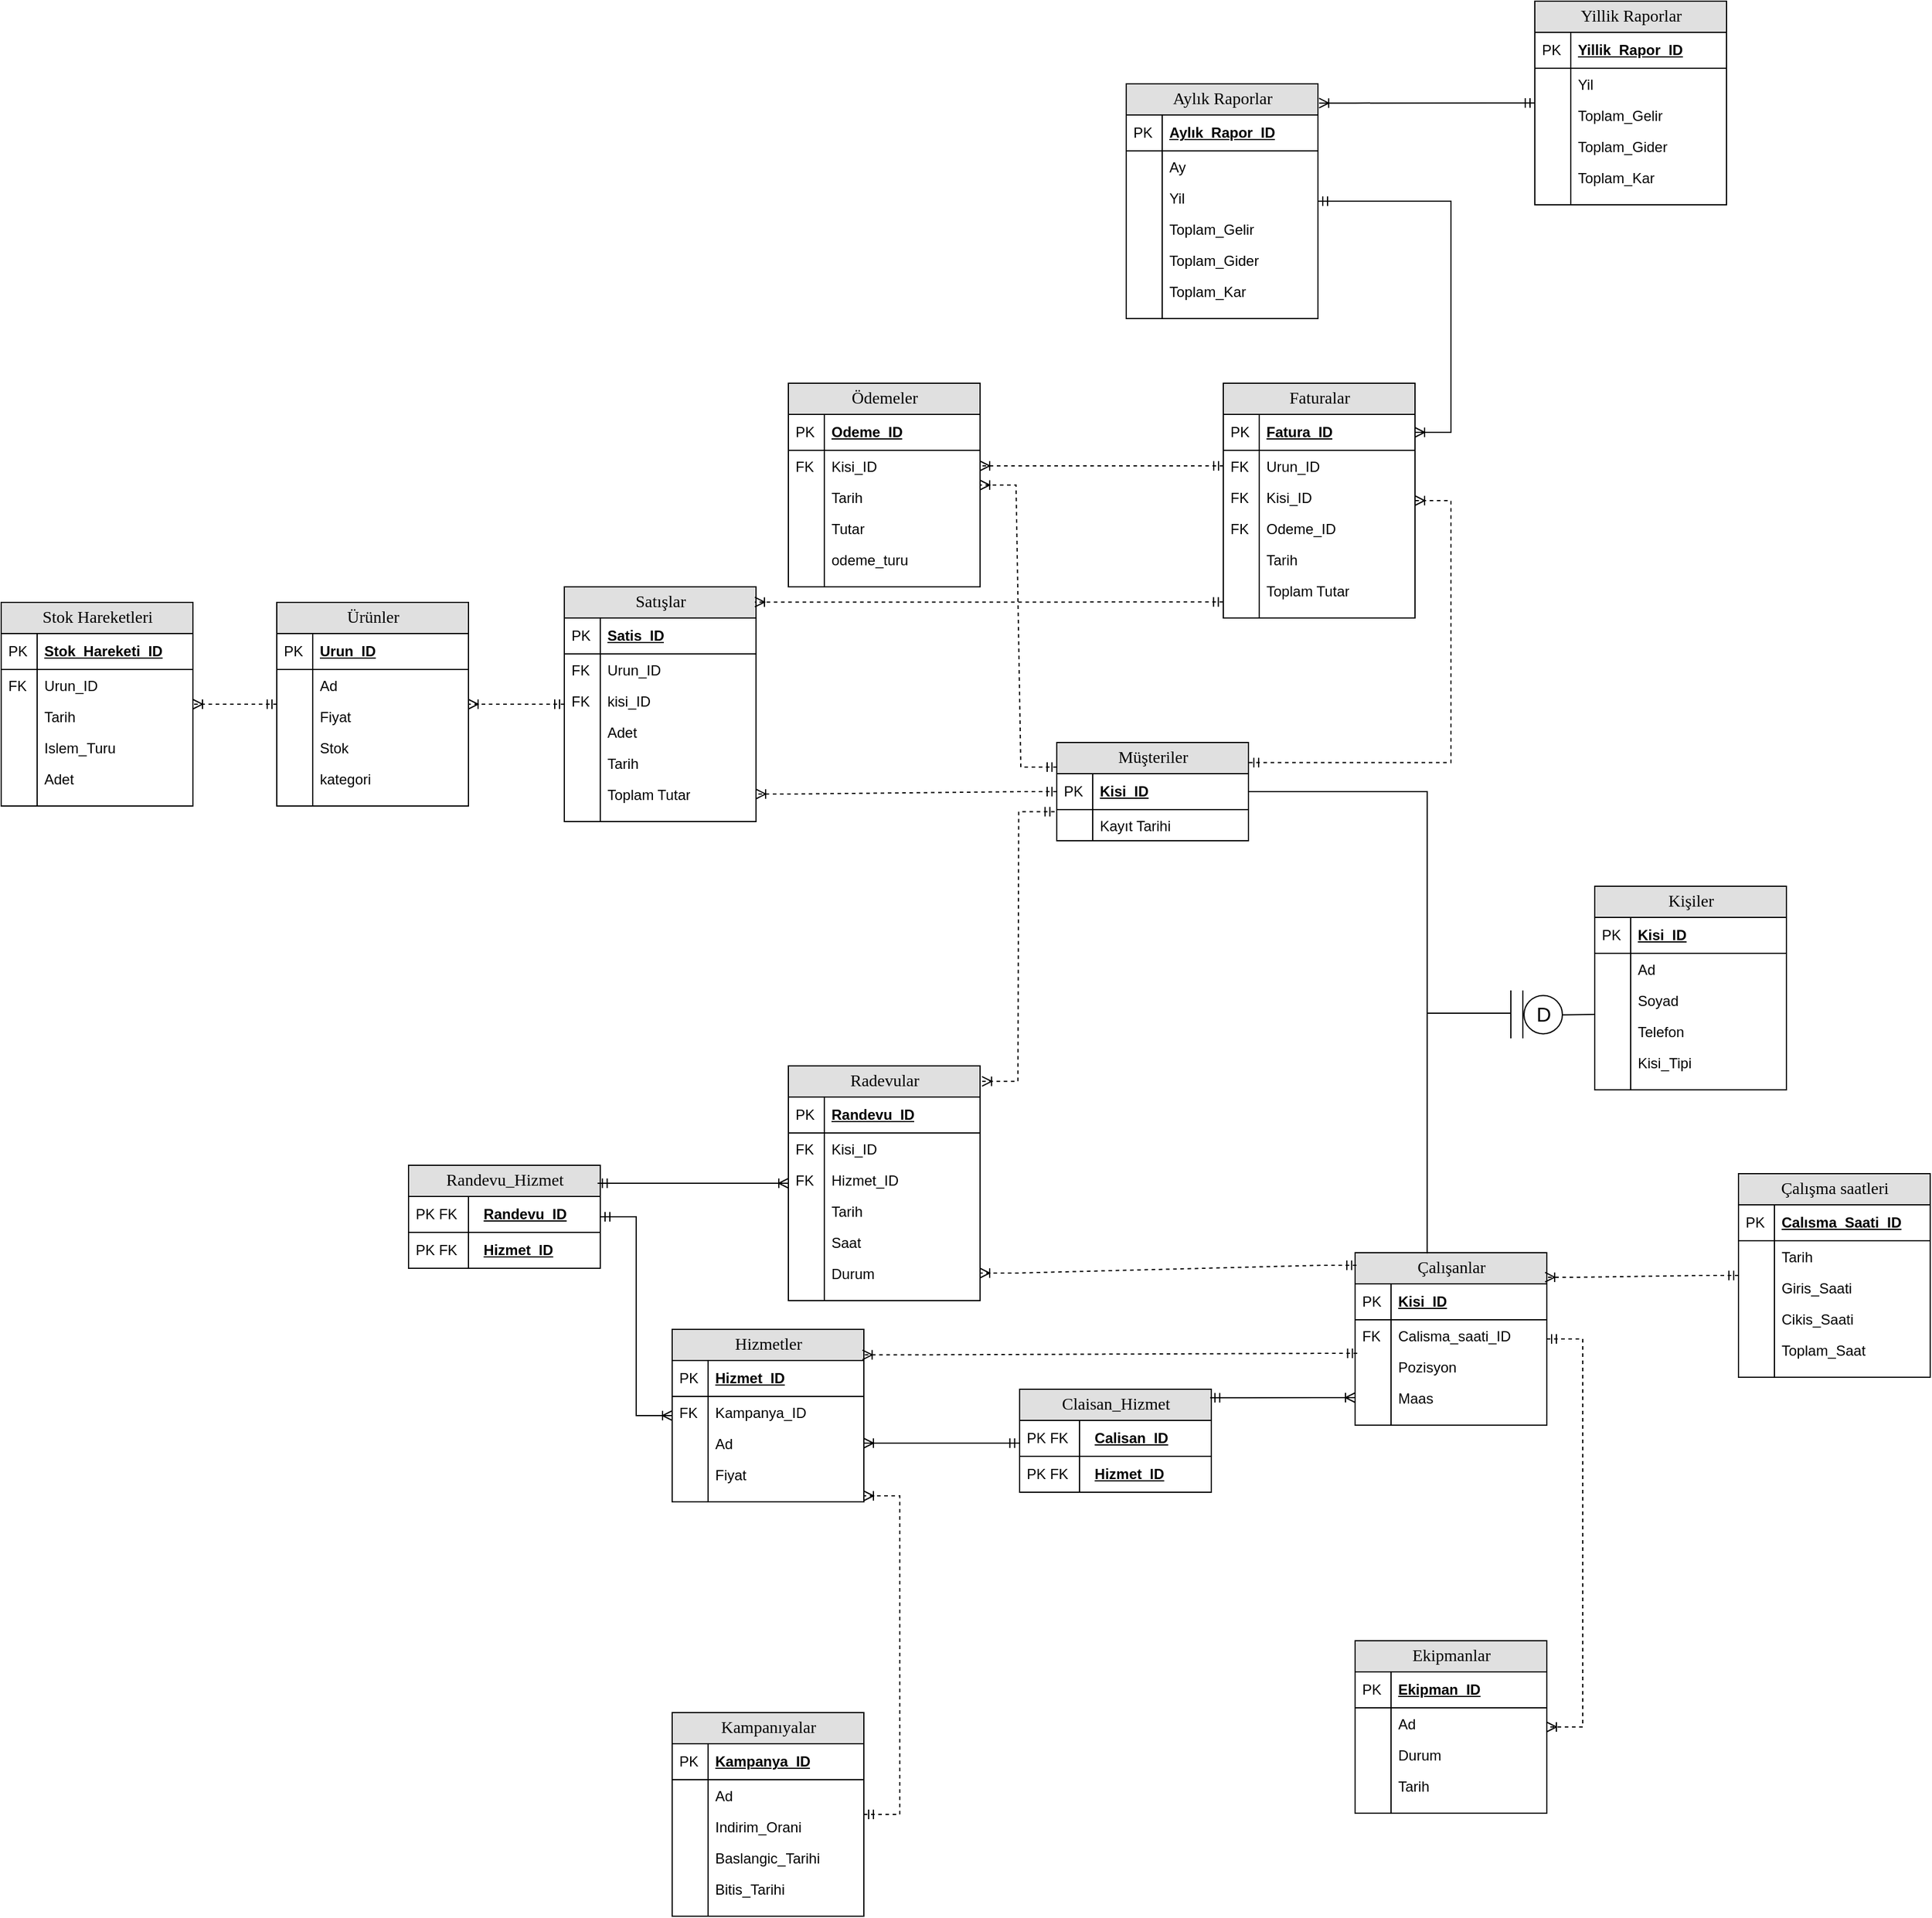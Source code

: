 <mxfile version="25.0.3">
  <diagram name="Page-1" id="e56a1550-8fbb-45ad-956c-1786394a9013">
    <mxGraphModel dx="3560" dy="1487" grid="1" gridSize="10" guides="1" tooltips="1" connect="1" arrows="1" fold="1" page="1" pageScale="1" pageWidth="1100" pageHeight="850" background="none" math="0" shadow="0">
      <root>
        <mxCell id="0" />
        <mxCell id="1" parent="0" />
        <mxCell id="2e49270ec7c68f3f-19" value="Çalışanlar" style="swimlane;html=1;fontStyle=0;childLayout=stackLayout;horizontal=1;startSize=26;fillColor=#e0e0e0;horizontalStack=0;resizeParent=1;resizeLast=0;collapsible=1;marginBottom=0;swimlaneFillColor=#ffffff;align=center;rounded=0;shadow=0;comic=0;labelBackgroundColor=none;strokeWidth=1;fontFamily=Verdana;fontSize=14" parent="1" vertex="1">
          <mxGeometry x="-20" y="596" width="160" height="144" as="geometry" />
        </mxCell>
        <mxCell id="2e49270ec7c68f3f-20" value="Kisi_ID" style="shape=partialRectangle;top=0;left=0;right=0;bottom=1;html=1;align=left;verticalAlign=middle;fillColor=none;spacingLeft=34;spacingRight=4;whiteSpace=wrap;overflow=hidden;rotatable=0;points=[[0,0.5],[1,0.5]];portConstraint=eastwest;dropTarget=0;fontStyle=5;" parent="2e49270ec7c68f3f-19" vertex="1">
          <mxGeometry y="26" width="160" height="30" as="geometry" />
        </mxCell>
        <mxCell id="2e49270ec7c68f3f-21" value="PK" style="shape=partialRectangle;top=0;left=0;bottom=0;html=1;fillColor=none;align=left;verticalAlign=middle;spacingLeft=4;spacingRight=4;whiteSpace=wrap;overflow=hidden;rotatable=0;points=[];portConstraint=eastwest;part=1;" parent="2e49270ec7c68f3f-20" vertex="1" connectable="0">
          <mxGeometry width="30" height="30" as="geometry" />
        </mxCell>
        <mxCell id="g6Ii86ajnNC6fAoiNgQ1-550" value="Calisma_saati_ID" style="shape=partialRectangle;top=0;left=0;right=0;bottom=0;html=1;align=left;verticalAlign=top;fillColor=none;spacingLeft=34;spacingRight=4;whiteSpace=wrap;overflow=hidden;rotatable=0;points=[[0,0.5],[1,0.5]];portConstraint=eastwest;dropTarget=0;" parent="2e49270ec7c68f3f-19" vertex="1">
          <mxGeometry y="56" width="160" height="26" as="geometry" />
        </mxCell>
        <mxCell id="g6Ii86ajnNC6fAoiNgQ1-551" value="FK" style="shape=partialRectangle;top=0;left=0;bottom=0;html=1;fillColor=none;align=left;verticalAlign=top;spacingLeft=4;spacingRight=4;whiteSpace=wrap;overflow=hidden;rotatable=0;points=[];portConstraint=eastwest;part=1;" parent="g6Ii86ajnNC6fAoiNgQ1-550" vertex="1" connectable="0">
          <mxGeometry width="30" height="26" as="geometry" />
        </mxCell>
        <mxCell id="6eAOw2DbFqQHjZM48IqX-1" value="Pozisyon" style="shape=partialRectangle;top=0;left=0;right=0;bottom=0;html=1;align=left;verticalAlign=top;fillColor=none;spacingLeft=34;spacingRight=4;whiteSpace=wrap;overflow=hidden;rotatable=0;points=[[0,0.5],[1,0.5]];portConstraint=eastwest;dropTarget=0;" vertex="1" parent="2e49270ec7c68f3f-19">
          <mxGeometry y="82" width="160" height="26" as="geometry" />
        </mxCell>
        <mxCell id="6eAOw2DbFqQHjZM48IqX-2" value="" style="shape=partialRectangle;top=0;left=0;bottom=0;html=1;fillColor=none;align=left;verticalAlign=top;spacingLeft=4;spacingRight=4;whiteSpace=wrap;overflow=hidden;rotatable=0;points=[];portConstraint=eastwest;part=1;" vertex="1" connectable="0" parent="6eAOw2DbFqQHjZM48IqX-1">
          <mxGeometry width="30" height="26" as="geometry" />
        </mxCell>
        <mxCell id="g6Ii86ajnNC6fAoiNgQ1-552" value="Maas" style="shape=partialRectangle;top=0;left=0;right=0;bottom=0;html=1;align=left;verticalAlign=top;fillColor=none;spacingLeft=34;spacingRight=4;whiteSpace=wrap;overflow=hidden;rotatable=0;points=[[0,0.5],[1,0.5]];portConstraint=eastwest;dropTarget=0;" parent="2e49270ec7c68f3f-19" vertex="1">
          <mxGeometry y="108" width="160" height="26" as="geometry" />
        </mxCell>
        <mxCell id="g6Ii86ajnNC6fAoiNgQ1-553" value="" style="shape=partialRectangle;top=0;left=0;bottom=0;html=1;fillColor=none;align=left;verticalAlign=top;spacingLeft=4;spacingRight=4;whiteSpace=wrap;overflow=hidden;rotatable=0;points=[];portConstraint=eastwest;part=1;" parent="g6Ii86ajnNC6fAoiNgQ1-552" vertex="1" connectable="0">
          <mxGeometry width="30" height="26" as="geometry" />
        </mxCell>
        <mxCell id="g6Ii86ajnNC6fAoiNgQ1-554" value="" style="shape=partialRectangle;top=0;left=0;right=0;bottom=0;html=1;align=left;verticalAlign=top;fillColor=none;spacingLeft=34;spacingRight=4;whiteSpace=wrap;overflow=hidden;rotatable=0;points=[[0,0.5],[1,0.5]];portConstraint=eastwest;dropTarget=0;" parent="2e49270ec7c68f3f-19" vertex="1">
          <mxGeometry y="134" width="160" height="10" as="geometry" />
        </mxCell>
        <mxCell id="g6Ii86ajnNC6fAoiNgQ1-555" value="" style="shape=partialRectangle;top=0;left=0;bottom=0;html=1;fillColor=none;align=left;verticalAlign=top;spacingLeft=4;spacingRight=4;whiteSpace=wrap;overflow=hidden;rotatable=0;points=[];portConstraint=eastwest;part=1;" parent="g6Ii86ajnNC6fAoiNgQ1-554" vertex="1" connectable="0">
          <mxGeometry width="30" height="10" as="geometry" />
        </mxCell>
        <mxCell id="g6Ii86ajnNC6fAoiNgQ1-359" value="Hizmetler" style="swimlane;html=1;fontStyle=0;childLayout=stackLayout;horizontal=1;startSize=26;fillColor=#e0e0e0;horizontalStack=0;resizeParent=1;resizeLast=0;collapsible=1;marginBottom=0;swimlaneFillColor=#ffffff;align=center;rounded=0;shadow=0;comic=0;labelBackgroundColor=none;strokeWidth=1;fontFamily=Verdana;fontSize=14" parent="1" vertex="1">
          <mxGeometry x="-590" y="660" width="160" height="144" as="geometry" />
        </mxCell>
        <mxCell id="g6Ii86ajnNC6fAoiNgQ1-360" value="Hizmet_ID" style="shape=partialRectangle;top=0;left=0;right=0;bottom=1;html=1;align=left;verticalAlign=middle;fillColor=none;spacingLeft=34;spacingRight=4;whiteSpace=wrap;overflow=hidden;rotatable=0;points=[[0,0.5],[1,0.5]];portConstraint=eastwest;dropTarget=0;fontStyle=5;" parent="g6Ii86ajnNC6fAoiNgQ1-359" vertex="1">
          <mxGeometry y="26" width="160" height="30" as="geometry" />
        </mxCell>
        <mxCell id="g6Ii86ajnNC6fAoiNgQ1-361" value="PK" style="shape=partialRectangle;top=0;left=0;bottom=0;html=1;fillColor=none;align=left;verticalAlign=middle;spacingLeft=4;spacingRight=4;whiteSpace=wrap;overflow=hidden;rotatable=0;points=[];portConstraint=eastwest;part=1;" parent="g6Ii86ajnNC6fAoiNgQ1-360" vertex="1" connectable="0">
          <mxGeometry width="30" height="30" as="geometry" />
        </mxCell>
        <mxCell id="g6Ii86ajnNC6fAoiNgQ1-362" value="Kampanya_ID" style="shape=partialRectangle;top=0;left=0;right=0;bottom=0;html=1;align=left;verticalAlign=top;fillColor=none;spacingLeft=34;spacingRight=4;whiteSpace=wrap;overflow=hidden;rotatable=0;points=[[0,0.5],[1,0.5]];portConstraint=eastwest;dropTarget=0;" parent="g6Ii86ajnNC6fAoiNgQ1-359" vertex="1">
          <mxGeometry y="56" width="160" height="26" as="geometry" />
        </mxCell>
        <mxCell id="g6Ii86ajnNC6fAoiNgQ1-363" value="FK" style="shape=partialRectangle;top=0;left=0;bottom=0;html=1;fillColor=none;align=left;verticalAlign=top;spacingLeft=4;spacingRight=4;whiteSpace=wrap;overflow=hidden;rotatable=0;points=[];portConstraint=eastwest;part=1;" parent="g6Ii86ajnNC6fAoiNgQ1-362" vertex="1" connectable="0">
          <mxGeometry width="30" height="26" as="geometry" />
        </mxCell>
        <mxCell id="g6Ii86ajnNC6fAoiNgQ1-724" value="Ad" style="shape=partialRectangle;top=0;left=0;right=0;bottom=0;html=1;align=left;verticalAlign=top;fillColor=none;spacingLeft=34;spacingRight=4;whiteSpace=wrap;overflow=hidden;rotatable=0;points=[[0,0.5],[1,0.5]];portConstraint=eastwest;dropTarget=0;" parent="g6Ii86ajnNC6fAoiNgQ1-359" vertex="1">
          <mxGeometry y="82" width="160" height="26" as="geometry" />
        </mxCell>
        <mxCell id="g6Ii86ajnNC6fAoiNgQ1-725" value="" style="shape=partialRectangle;top=0;left=0;bottom=0;html=1;fillColor=none;align=left;verticalAlign=top;spacingLeft=4;spacingRight=4;whiteSpace=wrap;overflow=hidden;rotatable=0;points=[];portConstraint=eastwest;part=1;" parent="g6Ii86ajnNC6fAoiNgQ1-724" vertex="1" connectable="0">
          <mxGeometry width="30" height="26" as="geometry" />
        </mxCell>
        <mxCell id="g6Ii86ajnNC6fAoiNgQ1-364" value="Fiyat" style="shape=partialRectangle;top=0;left=0;right=0;bottom=0;html=1;align=left;verticalAlign=top;fillColor=none;spacingLeft=34;spacingRight=4;whiteSpace=wrap;overflow=hidden;rotatable=0;points=[[0,0.5],[1,0.5]];portConstraint=eastwest;dropTarget=0;" parent="g6Ii86ajnNC6fAoiNgQ1-359" vertex="1">
          <mxGeometry y="108" width="160" height="26" as="geometry" />
        </mxCell>
        <mxCell id="g6Ii86ajnNC6fAoiNgQ1-365" value="" style="shape=partialRectangle;top=0;left=0;bottom=0;html=1;fillColor=none;align=left;verticalAlign=top;spacingLeft=4;spacingRight=4;whiteSpace=wrap;overflow=hidden;rotatable=0;points=[];portConstraint=eastwest;part=1;" parent="g6Ii86ajnNC6fAoiNgQ1-364" vertex="1" connectable="0">
          <mxGeometry width="30" height="26" as="geometry" />
        </mxCell>
        <mxCell id="g6Ii86ajnNC6fAoiNgQ1-368" value="" style="shape=partialRectangle;top=0;left=0;right=0;bottom=0;html=1;align=left;verticalAlign=top;fillColor=none;spacingLeft=34;spacingRight=4;whiteSpace=wrap;overflow=hidden;rotatable=0;points=[[0,0.5],[1,0.5]];portConstraint=eastwest;dropTarget=0;" parent="g6Ii86ajnNC6fAoiNgQ1-359" vertex="1">
          <mxGeometry y="134" width="160" height="10" as="geometry" />
        </mxCell>
        <mxCell id="g6Ii86ajnNC6fAoiNgQ1-369" value="" style="shape=partialRectangle;top=0;left=0;bottom=0;html=1;fillColor=none;align=left;verticalAlign=top;spacingLeft=4;spacingRight=4;whiteSpace=wrap;overflow=hidden;rotatable=0;points=[];portConstraint=eastwest;part=1;" parent="g6Ii86ajnNC6fAoiNgQ1-368" vertex="1" connectable="0">
          <mxGeometry width="30" height="10" as="geometry" />
        </mxCell>
        <mxCell id="g6Ii86ajnNC6fAoiNgQ1-370" value="Radevular" style="swimlane;html=1;fontStyle=0;childLayout=stackLayout;horizontal=1;startSize=26;fillColor=#e0e0e0;horizontalStack=0;resizeParent=1;resizeLast=0;collapsible=1;marginBottom=0;swimlaneFillColor=#ffffff;align=center;rounded=0;shadow=0;comic=0;labelBackgroundColor=none;strokeWidth=1;fontFamily=Verdana;fontSize=14" parent="1" vertex="1">
          <mxGeometry x="-493" y="440" width="160" height="196" as="geometry" />
        </mxCell>
        <mxCell id="g6Ii86ajnNC6fAoiNgQ1-371" value="Randevu_ID" style="shape=partialRectangle;top=0;left=0;right=0;bottom=1;html=1;align=left;verticalAlign=middle;fillColor=none;spacingLeft=34;spacingRight=4;whiteSpace=wrap;overflow=hidden;rotatable=0;points=[[0,0.5],[1,0.5]];portConstraint=eastwest;dropTarget=0;fontStyle=5;" parent="g6Ii86ajnNC6fAoiNgQ1-370" vertex="1">
          <mxGeometry y="26" width="160" height="30" as="geometry" />
        </mxCell>
        <mxCell id="g6Ii86ajnNC6fAoiNgQ1-372" value="PK" style="shape=partialRectangle;top=0;left=0;bottom=0;html=1;fillColor=none;align=left;verticalAlign=middle;spacingLeft=4;spacingRight=4;whiteSpace=wrap;overflow=hidden;rotatable=0;points=[];portConstraint=eastwest;part=1;" parent="g6Ii86ajnNC6fAoiNgQ1-371" vertex="1" connectable="0">
          <mxGeometry width="30" height="30" as="geometry" />
        </mxCell>
        <mxCell id="g6Ii86ajnNC6fAoiNgQ1-373" value="Kisi_ID" style="shape=partialRectangle;top=0;left=0;right=0;bottom=0;html=1;align=left;verticalAlign=top;fillColor=none;spacingLeft=34;spacingRight=4;whiteSpace=wrap;overflow=hidden;rotatable=0;points=[[0,0.5],[1,0.5]];portConstraint=eastwest;dropTarget=0;" parent="g6Ii86ajnNC6fAoiNgQ1-370" vertex="1">
          <mxGeometry y="56" width="160" height="26" as="geometry" />
        </mxCell>
        <mxCell id="g6Ii86ajnNC6fAoiNgQ1-374" value="FK" style="shape=partialRectangle;top=0;left=0;bottom=0;html=1;fillColor=none;align=left;verticalAlign=top;spacingLeft=4;spacingRight=4;whiteSpace=wrap;overflow=hidden;rotatable=0;points=[];portConstraint=eastwest;part=1;" parent="g6Ii86ajnNC6fAoiNgQ1-373" vertex="1" connectable="0">
          <mxGeometry width="30" height="26" as="geometry" />
        </mxCell>
        <mxCell id="g6Ii86ajnNC6fAoiNgQ1-377" value="Hizmet_ID" style="shape=partialRectangle;top=0;left=0;right=0;bottom=0;html=1;align=left;verticalAlign=top;fillColor=none;spacingLeft=34;spacingRight=4;whiteSpace=wrap;overflow=hidden;rotatable=0;points=[[0,0.5],[1,0.5]];portConstraint=eastwest;dropTarget=0;" parent="g6Ii86ajnNC6fAoiNgQ1-370" vertex="1">
          <mxGeometry y="82" width="160" height="26" as="geometry" />
        </mxCell>
        <mxCell id="g6Ii86ajnNC6fAoiNgQ1-378" value="FK" style="shape=partialRectangle;top=0;left=0;bottom=0;html=1;fillColor=none;align=left;verticalAlign=top;spacingLeft=4;spacingRight=4;whiteSpace=wrap;overflow=hidden;rotatable=0;points=[];portConstraint=eastwest;part=1;" parent="g6Ii86ajnNC6fAoiNgQ1-377" vertex="1" connectable="0">
          <mxGeometry width="30" height="26" as="geometry" />
        </mxCell>
        <mxCell id="g6Ii86ajnNC6fAoiNgQ1-560" value="Tarih" style="shape=partialRectangle;top=0;left=0;right=0;bottom=0;html=1;align=left;verticalAlign=top;fillColor=none;spacingLeft=34;spacingRight=4;whiteSpace=wrap;overflow=hidden;rotatable=0;points=[[0,0.5],[1,0.5]];portConstraint=eastwest;dropTarget=0;" parent="g6Ii86ajnNC6fAoiNgQ1-370" vertex="1">
          <mxGeometry y="108" width="160" height="26" as="geometry" />
        </mxCell>
        <mxCell id="g6Ii86ajnNC6fAoiNgQ1-561" value="" style="shape=partialRectangle;top=0;left=0;bottom=0;html=1;fillColor=none;align=left;verticalAlign=top;spacingLeft=4;spacingRight=4;whiteSpace=wrap;overflow=hidden;rotatable=0;points=[];portConstraint=eastwest;part=1;" parent="g6Ii86ajnNC6fAoiNgQ1-560" vertex="1" connectable="0">
          <mxGeometry width="30" height="26" as="geometry" />
        </mxCell>
        <mxCell id="g6Ii86ajnNC6fAoiNgQ1-558" value="Saat" style="shape=partialRectangle;top=0;left=0;right=0;bottom=0;html=1;align=left;verticalAlign=top;fillColor=none;spacingLeft=34;spacingRight=4;whiteSpace=wrap;overflow=hidden;rotatable=0;points=[[0,0.5],[1,0.5]];portConstraint=eastwest;dropTarget=0;" parent="g6Ii86ajnNC6fAoiNgQ1-370" vertex="1">
          <mxGeometry y="134" width="160" height="26" as="geometry" />
        </mxCell>
        <mxCell id="g6Ii86ajnNC6fAoiNgQ1-559" value="" style="shape=partialRectangle;top=0;left=0;bottom=0;html=1;fillColor=none;align=left;verticalAlign=top;spacingLeft=4;spacingRight=4;whiteSpace=wrap;overflow=hidden;rotatable=0;points=[];portConstraint=eastwest;part=1;" parent="g6Ii86ajnNC6fAoiNgQ1-558" vertex="1" connectable="0">
          <mxGeometry width="30" height="26" as="geometry" />
        </mxCell>
        <mxCell id="g6Ii86ajnNC6fAoiNgQ1-556" value="Durum" style="shape=partialRectangle;top=0;left=0;right=0;bottom=0;html=1;align=left;verticalAlign=top;fillColor=none;spacingLeft=34;spacingRight=4;whiteSpace=wrap;overflow=hidden;rotatable=0;points=[[0,0.5],[1,0.5]];portConstraint=eastwest;dropTarget=0;" parent="g6Ii86ajnNC6fAoiNgQ1-370" vertex="1">
          <mxGeometry y="160" width="160" height="26" as="geometry" />
        </mxCell>
        <mxCell id="g6Ii86ajnNC6fAoiNgQ1-557" value="" style="shape=partialRectangle;top=0;left=0;bottom=0;html=1;fillColor=none;align=left;verticalAlign=top;spacingLeft=4;spacingRight=4;whiteSpace=wrap;overflow=hidden;rotatable=0;points=[];portConstraint=eastwest;part=1;" parent="g6Ii86ajnNC6fAoiNgQ1-556" vertex="1" connectable="0">
          <mxGeometry width="30" height="26" as="geometry" />
        </mxCell>
        <mxCell id="g6Ii86ajnNC6fAoiNgQ1-379" value="" style="shape=partialRectangle;top=0;left=0;right=0;bottom=0;html=1;align=left;verticalAlign=top;fillColor=none;spacingLeft=34;spacingRight=4;whiteSpace=wrap;overflow=hidden;rotatable=0;points=[[0,0.5],[1,0.5]];portConstraint=eastwest;dropTarget=0;" parent="g6Ii86ajnNC6fAoiNgQ1-370" vertex="1">
          <mxGeometry y="186" width="160" height="10" as="geometry" />
        </mxCell>
        <mxCell id="g6Ii86ajnNC6fAoiNgQ1-380" value="" style="shape=partialRectangle;top=0;left=0;bottom=0;html=1;fillColor=none;align=left;verticalAlign=top;spacingLeft=4;spacingRight=4;whiteSpace=wrap;overflow=hidden;rotatable=0;points=[];portConstraint=eastwest;part=1;" parent="g6Ii86ajnNC6fAoiNgQ1-379" vertex="1" connectable="0">
          <mxGeometry width="30" height="10" as="geometry" />
        </mxCell>
        <mxCell id="g6Ii86ajnNC6fAoiNgQ1-381" value="Ödemeler" style="swimlane;html=1;fontStyle=0;childLayout=stackLayout;horizontal=1;startSize=26;fillColor=#e0e0e0;horizontalStack=0;resizeParent=1;resizeLast=0;collapsible=1;marginBottom=0;swimlaneFillColor=#ffffff;align=center;rounded=0;shadow=0;comic=0;labelBackgroundColor=none;strokeWidth=1;fontFamily=Verdana;fontSize=14" parent="1" vertex="1">
          <mxGeometry x="-493" y="-130" width="160" height="170" as="geometry" />
        </mxCell>
        <mxCell id="g6Ii86ajnNC6fAoiNgQ1-382" value="Odeme_ID" style="shape=partialRectangle;top=0;left=0;right=0;bottom=1;html=1;align=left;verticalAlign=middle;fillColor=none;spacingLeft=34;spacingRight=4;whiteSpace=wrap;overflow=hidden;rotatable=0;points=[[0,0.5],[1,0.5]];portConstraint=eastwest;dropTarget=0;fontStyle=5;" parent="g6Ii86ajnNC6fAoiNgQ1-381" vertex="1">
          <mxGeometry y="26" width="160" height="30" as="geometry" />
        </mxCell>
        <mxCell id="g6Ii86ajnNC6fAoiNgQ1-383" value="PK" style="shape=partialRectangle;top=0;left=0;bottom=0;html=1;fillColor=none;align=left;verticalAlign=middle;spacingLeft=4;spacingRight=4;whiteSpace=wrap;overflow=hidden;rotatable=0;points=[];portConstraint=eastwest;part=1;" parent="g6Ii86ajnNC6fAoiNgQ1-382" vertex="1" connectable="0">
          <mxGeometry width="30" height="30" as="geometry" />
        </mxCell>
        <mxCell id="g6Ii86ajnNC6fAoiNgQ1-384" value="Kisi_ID" style="shape=partialRectangle;top=0;left=0;right=0;bottom=0;html=1;align=left;verticalAlign=top;fillColor=none;spacingLeft=34;spacingRight=4;whiteSpace=wrap;overflow=hidden;rotatable=0;points=[[0,0.5],[1,0.5]];portConstraint=eastwest;dropTarget=0;" parent="g6Ii86ajnNC6fAoiNgQ1-381" vertex="1">
          <mxGeometry y="56" width="160" height="26" as="geometry" />
        </mxCell>
        <mxCell id="g6Ii86ajnNC6fAoiNgQ1-385" value="FK" style="shape=partialRectangle;top=0;left=0;bottom=0;html=1;fillColor=none;align=left;verticalAlign=top;spacingLeft=4;spacingRight=4;whiteSpace=wrap;overflow=hidden;rotatable=0;points=[];portConstraint=eastwest;part=1;" parent="g6Ii86ajnNC6fAoiNgQ1-384" vertex="1" connectable="0">
          <mxGeometry width="30" height="26" as="geometry" />
        </mxCell>
        <mxCell id="g6Ii86ajnNC6fAoiNgQ1-386" value="Tarih" style="shape=partialRectangle;top=0;left=0;right=0;bottom=0;html=1;align=left;verticalAlign=top;fillColor=none;spacingLeft=34;spacingRight=4;whiteSpace=wrap;overflow=hidden;rotatable=0;points=[[0,0.5],[1,0.5]];portConstraint=eastwest;dropTarget=0;" parent="g6Ii86ajnNC6fAoiNgQ1-381" vertex="1">
          <mxGeometry y="82" width="160" height="26" as="geometry" />
        </mxCell>
        <mxCell id="g6Ii86ajnNC6fAoiNgQ1-387" value="" style="shape=partialRectangle;top=0;left=0;bottom=0;html=1;fillColor=none;align=left;verticalAlign=top;spacingLeft=4;spacingRight=4;whiteSpace=wrap;overflow=hidden;rotatable=0;points=[];portConstraint=eastwest;part=1;" parent="g6Ii86ajnNC6fAoiNgQ1-386" vertex="1" connectable="0">
          <mxGeometry width="30" height="26" as="geometry" />
        </mxCell>
        <mxCell id="g6Ii86ajnNC6fAoiNgQ1-562" value="Tutar" style="shape=partialRectangle;top=0;left=0;right=0;bottom=0;html=1;align=left;verticalAlign=top;fillColor=none;spacingLeft=34;spacingRight=4;whiteSpace=wrap;overflow=hidden;rotatable=0;points=[[0,0.5],[1,0.5]];portConstraint=eastwest;dropTarget=0;" parent="g6Ii86ajnNC6fAoiNgQ1-381" vertex="1">
          <mxGeometry y="108" width="160" height="26" as="geometry" />
        </mxCell>
        <mxCell id="g6Ii86ajnNC6fAoiNgQ1-563" value="" style="shape=partialRectangle;top=0;left=0;bottom=0;html=1;fillColor=none;align=left;verticalAlign=top;spacingLeft=4;spacingRight=4;whiteSpace=wrap;overflow=hidden;rotatable=0;points=[];portConstraint=eastwest;part=1;" parent="g6Ii86ajnNC6fAoiNgQ1-562" vertex="1" connectable="0">
          <mxGeometry width="30" height="26" as="geometry" />
        </mxCell>
        <mxCell id="g6Ii86ajnNC6fAoiNgQ1-388" value="odeme_turu" style="shape=partialRectangle;top=0;left=0;right=0;bottom=0;html=1;align=left;verticalAlign=top;fillColor=none;spacingLeft=34;spacingRight=4;whiteSpace=wrap;overflow=hidden;rotatable=0;points=[[0,0.5],[1,0.5]];portConstraint=eastwest;dropTarget=0;" parent="g6Ii86ajnNC6fAoiNgQ1-381" vertex="1">
          <mxGeometry y="134" width="160" height="26" as="geometry" />
        </mxCell>
        <mxCell id="g6Ii86ajnNC6fAoiNgQ1-389" value="" style="shape=partialRectangle;top=0;left=0;bottom=0;html=1;fillColor=none;align=left;verticalAlign=top;spacingLeft=4;spacingRight=4;whiteSpace=wrap;overflow=hidden;rotatable=0;points=[];portConstraint=eastwest;part=1;" parent="g6Ii86ajnNC6fAoiNgQ1-388" vertex="1" connectable="0">
          <mxGeometry width="30" height="26" as="geometry" />
        </mxCell>
        <mxCell id="g6Ii86ajnNC6fAoiNgQ1-390" value="" style="shape=partialRectangle;top=0;left=0;right=0;bottom=0;html=1;align=left;verticalAlign=top;fillColor=none;spacingLeft=34;spacingRight=4;whiteSpace=wrap;overflow=hidden;rotatable=0;points=[[0,0.5],[1,0.5]];portConstraint=eastwest;dropTarget=0;" parent="g6Ii86ajnNC6fAoiNgQ1-381" vertex="1">
          <mxGeometry y="160" width="160" height="10" as="geometry" />
        </mxCell>
        <mxCell id="g6Ii86ajnNC6fAoiNgQ1-391" value="" style="shape=partialRectangle;top=0;left=0;bottom=0;html=1;fillColor=none;align=left;verticalAlign=top;spacingLeft=4;spacingRight=4;whiteSpace=wrap;overflow=hidden;rotatable=0;points=[];portConstraint=eastwest;part=1;" parent="g6Ii86ajnNC6fAoiNgQ1-390" vertex="1" connectable="0">
          <mxGeometry width="30" height="10" as="geometry" />
        </mxCell>
        <mxCell id="g6Ii86ajnNC6fAoiNgQ1-392" value="Ürünler" style="swimlane;html=1;fontStyle=0;childLayout=stackLayout;horizontal=1;startSize=26;fillColor=#e0e0e0;horizontalStack=0;resizeParent=1;resizeLast=0;collapsible=1;marginBottom=0;swimlaneFillColor=#ffffff;align=center;rounded=0;shadow=0;comic=0;labelBackgroundColor=none;strokeWidth=1;fontFamily=Verdana;fontSize=14" parent="1" vertex="1">
          <mxGeometry x="-920" y="53" width="160" height="170" as="geometry" />
        </mxCell>
        <mxCell id="g6Ii86ajnNC6fAoiNgQ1-393" value="Urun_ID" style="shape=partialRectangle;top=0;left=0;right=0;bottom=1;html=1;align=left;verticalAlign=middle;fillColor=none;spacingLeft=34;spacingRight=4;whiteSpace=wrap;overflow=hidden;rotatable=0;points=[[0,0.5],[1,0.5]];portConstraint=eastwest;dropTarget=0;fontStyle=5;" parent="g6Ii86ajnNC6fAoiNgQ1-392" vertex="1">
          <mxGeometry y="26" width="160" height="30" as="geometry" />
        </mxCell>
        <mxCell id="g6Ii86ajnNC6fAoiNgQ1-394" value="PK" style="shape=partialRectangle;top=0;left=0;bottom=0;html=1;fillColor=none;align=left;verticalAlign=middle;spacingLeft=4;spacingRight=4;whiteSpace=wrap;overflow=hidden;rotatable=0;points=[];portConstraint=eastwest;part=1;" parent="g6Ii86ajnNC6fAoiNgQ1-393" vertex="1" connectable="0">
          <mxGeometry width="30" height="30" as="geometry" />
        </mxCell>
        <mxCell id="g6Ii86ajnNC6fAoiNgQ1-395" value="Ad" style="shape=partialRectangle;top=0;left=0;right=0;bottom=0;html=1;align=left;verticalAlign=top;fillColor=none;spacingLeft=34;spacingRight=4;whiteSpace=wrap;overflow=hidden;rotatable=0;points=[[0,0.5],[1,0.5]];portConstraint=eastwest;dropTarget=0;" parent="g6Ii86ajnNC6fAoiNgQ1-392" vertex="1">
          <mxGeometry y="56" width="160" height="26" as="geometry" />
        </mxCell>
        <mxCell id="g6Ii86ajnNC6fAoiNgQ1-396" value="" style="shape=partialRectangle;top=0;left=0;bottom=0;html=1;fillColor=none;align=left;verticalAlign=top;spacingLeft=4;spacingRight=4;whiteSpace=wrap;overflow=hidden;rotatable=0;points=[];portConstraint=eastwest;part=1;" parent="g6Ii86ajnNC6fAoiNgQ1-395" vertex="1" connectable="0">
          <mxGeometry width="30" height="26" as="geometry" />
        </mxCell>
        <mxCell id="g6Ii86ajnNC6fAoiNgQ1-397" value="Fiyat" style="shape=partialRectangle;top=0;left=0;right=0;bottom=0;html=1;align=left;verticalAlign=top;fillColor=none;spacingLeft=34;spacingRight=4;whiteSpace=wrap;overflow=hidden;rotatable=0;points=[[0,0.5],[1,0.5]];portConstraint=eastwest;dropTarget=0;" parent="g6Ii86ajnNC6fAoiNgQ1-392" vertex="1">
          <mxGeometry y="82" width="160" height="26" as="geometry" />
        </mxCell>
        <mxCell id="g6Ii86ajnNC6fAoiNgQ1-398" value="" style="shape=partialRectangle;top=0;left=0;bottom=0;html=1;fillColor=none;align=left;verticalAlign=top;spacingLeft=4;spacingRight=4;whiteSpace=wrap;overflow=hidden;rotatable=0;points=[];portConstraint=eastwest;part=1;" parent="g6Ii86ajnNC6fAoiNgQ1-397" vertex="1" connectable="0">
          <mxGeometry width="30" height="26" as="geometry" />
        </mxCell>
        <mxCell id="g6Ii86ajnNC6fAoiNgQ1-399" value="Stok" style="shape=partialRectangle;top=0;left=0;right=0;bottom=0;html=1;align=left;verticalAlign=top;fillColor=none;spacingLeft=34;spacingRight=4;whiteSpace=wrap;overflow=hidden;rotatable=0;points=[[0,0.5],[1,0.5]];portConstraint=eastwest;dropTarget=0;" parent="g6Ii86ajnNC6fAoiNgQ1-392" vertex="1">
          <mxGeometry y="108" width="160" height="26" as="geometry" />
        </mxCell>
        <mxCell id="g6Ii86ajnNC6fAoiNgQ1-400" value="" style="shape=partialRectangle;top=0;left=0;bottom=0;html=1;fillColor=none;align=left;verticalAlign=top;spacingLeft=4;spacingRight=4;whiteSpace=wrap;overflow=hidden;rotatable=0;points=[];portConstraint=eastwest;part=1;" parent="g6Ii86ajnNC6fAoiNgQ1-399" vertex="1" connectable="0">
          <mxGeometry width="30" height="26" as="geometry" />
        </mxCell>
        <mxCell id="g6Ii86ajnNC6fAoiNgQ1-564" value="kategori" style="shape=partialRectangle;top=0;left=0;right=0;bottom=0;html=1;align=left;verticalAlign=top;fillColor=none;spacingLeft=34;spacingRight=4;whiteSpace=wrap;overflow=hidden;rotatable=0;points=[[0,0.5],[1,0.5]];portConstraint=eastwest;dropTarget=0;" parent="g6Ii86ajnNC6fAoiNgQ1-392" vertex="1">
          <mxGeometry y="134" width="160" height="26" as="geometry" />
        </mxCell>
        <mxCell id="g6Ii86ajnNC6fAoiNgQ1-565" value="" style="shape=partialRectangle;top=0;left=0;bottom=0;html=1;fillColor=none;align=left;verticalAlign=top;spacingLeft=4;spacingRight=4;whiteSpace=wrap;overflow=hidden;rotatable=0;points=[];portConstraint=eastwest;part=1;" parent="g6Ii86ajnNC6fAoiNgQ1-564" vertex="1" connectable="0">
          <mxGeometry width="30" height="26" as="geometry" />
        </mxCell>
        <mxCell id="g6Ii86ajnNC6fAoiNgQ1-401" value="" style="shape=partialRectangle;top=0;left=0;right=0;bottom=0;html=1;align=left;verticalAlign=top;fillColor=none;spacingLeft=34;spacingRight=4;whiteSpace=wrap;overflow=hidden;rotatable=0;points=[[0,0.5],[1,0.5]];portConstraint=eastwest;dropTarget=0;" parent="g6Ii86ajnNC6fAoiNgQ1-392" vertex="1">
          <mxGeometry y="160" width="160" height="10" as="geometry" />
        </mxCell>
        <mxCell id="g6Ii86ajnNC6fAoiNgQ1-402" value="" style="shape=partialRectangle;top=0;left=0;bottom=0;html=1;fillColor=none;align=left;verticalAlign=top;spacingLeft=4;spacingRight=4;whiteSpace=wrap;overflow=hidden;rotatable=0;points=[];portConstraint=eastwest;part=1;" parent="g6Ii86ajnNC6fAoiNgQ1-401" vertex="1" connectable="0">
          <mxGeometry width="30" height="10" as="geometry" />
        </mxCell>
        <mxCell id="g6Ii86ajnNC6fAoiNgQ1-403" value="Satışlar" style="swimlane;html=1;fontStyle=0;childLayout=stackLayout;horizontal=1;startSize=26;fillColor=#e0e0e0;horizontalStack=0;resizeParent=1;resizeLast=0;collapsible=1;marginBottom=0;swimlaneFillColor=#ffffff;align=center;rounded=0;shadow=0;comic=0;labelBackgroundColor=none;strokeWidth=1;fontFamily=Verdana;fontSize=14" parent="1" vertex="1">
          <mxGeometry x="-680" y="40" width="160" height="196" as="geometry" />
        </mxCell>
        <mxCell id="g6Ii86ajnNC6fAoiNgQ1-404" value="Satis_ID" style="shape=partialRectangle;top=0;left=0;right=0;bottom=1;html=1;align=left;verticalAlign=middle;fillColor=none;spacingLeft=34;spacingRight=4;whiteSpace=wrap;overflow=hidden;rotatable=0;points=[[0,0.5],[1,0.5]];portConstraint=eastwest;dropTarget=0;fontStyle=5;" parent="g6Ii86ajnNC6fAoiNgQ1-403" vertex="1">
          <mxGeometry y="26" width="160" height="30" as="geometry" />
        </mxCell>
        <mxCell id="g6Ii86ajnNC6fAoiNgQ1-405" value="PK" style="shape=partialRectangle;top=0;left=0;bottom=0;html=1;fillColor=none;align=left;verticalAlign=middle;spacingLeft=4;spacingRight=4;whiteSpace=wrap;overflow=hidden;rotatable=0;points=[];portConstraint=eastwest;part=1;" parent="g6Ii86ajnNC6fAoiNgQ1-404" vertex="1" connectable="0">
          <mxGeometry width="30" height="30" as="geometry" />
        </mxCell>
        <mxCell id="g6Ii86ajnNC6fAoiNgQ1-406" value="Urun_ID" style="shape=partialRectangle;top=0;left=0;right=0;bottom=0;html=1;align=left;verticalAlign=top;fillColor=none;spacingLeft=34;spacingRight=4;whiteSpace=wrap;overflow=hidden;rotatable=0;points=[[0,0.5],[1,0.5]];portConstraint=eastwest;dropTarget=0;" parent="g6Ii86ajnNC6fAoiNgQ1-403" vertex="1">
          <mxGeometry y="56" width="160" height="26" as="geometry" />
        </mxCell>
        <mxCell id="g6Ii86ajnNC6fAoiNgQ1-407" value="FK" style="shape=partialRectangle;top=0;left=0;bottom=0;html=1;fillColor=none;align=left;verticalAlign=top;spacingLeft=4;spacingRight=4;whiteSpace=wrap;overflow=hidden;rotatable=0;points=[];portConstraint=eastwest;part=1;" parent="g6Ii86ajnNC6fAoiNgQ1-406" vertex="1" connectable="0">
          <mxGeometry width="30" height="26" as="geometry" />
        </mxCell>
        <mxCell id="g6Ii86ajnNC6fAoiNgQ1-408" value="kisi_ID" style="shape=partialRectangle;top=0;left=0;right=0;bottom=0;html=1;align=left;verticalAlign=top;fillColor=none;spacingLeft=34;spacingRight=4;whiteSpace=wrap;overflow=hidden;rotatable=0;points=[[0,0.5],[1,0.5]];portConstraint=eastwest;dropTarget=0;" parent="g6Ii86ajnNC6fAoiNgQ1-403" vertex="1">
          <mxGeometry y="82" width="160" height="26" as="geometry" />
        </mxCell>
        <mxCell id="g6Ii86ajnNC6fAoiNgQ1-409" value="FK" style="shape=partialRectangle;top=0;left=0;bottom=0;html=1;fillColor=none;align=left;verticalAlign=top;spacingLeft=4;spacingRight=4;whiteSpace=wrap;overflow=hidden;rotatable=0;points=[];portConstraint=eastwest;part=1;" parent="g6Ii86ajnNC6fAoiNgQ1-408" vertex="1" connectable="0">
          <mxGeometry width="30" height="26" as="geometry" />
        </mxCell>
        <mxCell id="g6Ii86ajnNC6fAoiNgQ1-410" value="Adet" style="shape=partialRectangle;top=0;left=0;right=0;bottom=0;html=1;align=left;verticalAlign=top;fillColor=none;spacingLeft=34;spacingRight=4;whiteSpace=wrap;overflow=hidden;rotatable=0;points=[[0,0.5],[1,0.5]];portConstraint=eastwest;dropTarget=0;" parent="g6Ii86ajnNC6fAoiNgQ1-403" vertex="1">
          <mxGeometry y="108" width="160" height="26" as="geometry" />
        </mxCell>
        <mxCell id="g6Ii86ajnNC6fAoiNgQ1-411" value="" style="shape=partialRectangle;top=0;left=0;bottom=0;html=1;fillColor=none;align=left;verticalAlign=top;spacingLeft=4;spacingRight=4;whiteSpace=wrap;overflow=hidden;rotatable=0;points=[];portConstraint=eastwest;part=1;" parent="g6Ii86ajnNC6fAoiNgQ1-410" vertex="1" connectable="0">
          <mxGeometry width="30" height="26" as="geometry" />
        </mxCell>
        <mxCell id="g6Ii86ajnNC6fAoiNgQ1-566" value="Tarih" style="shape=partialRectangle;top=0;left=0;right=0;bottom=0;html=1;align=left;verticalAlign=top;fillColor=none;spacingLeft=34;spacingRight=4;whiteSpace=wrap;overflow=hidden;rotatable=0;points=[[0,0.5],[1,0.5]];portConstraint=eastwest;dropTarget=0;" parent="g6Ii86ajnNC6fAoiNgQ1-403" vertex="1">
          <mxGeometry y="134" width="160" height="26" as="geometry" />
        </mxCell>
        <mxCell id="g6Ii86ajnNC6fAoiNgQ1-567" value="" style="shape=partialRectangle;top=0;left=0;bottom=0;html=1;fillColor=none;align=left;verticalAlign=top;spacingLeft=4;spacingRight=4;whiteSpace=wrap;overflow=hidden;rotatable=0;points=[];portConstraint=eastwest;part=1;" parent="g6Ii86ajnNC6fAoiNgQ1-566" vertex="1" connectable="0">
          <mxGeometry width="30" height="26" as="geometry" />
        </mxCell>
        <mxCell id="g6Ii86ajnNC6fAoiNgQ1-570" value="Toplam Tutar" style="shape=partialRectangle;top=0;left=0;right=0;bottom=0;html=1;align=left;verticalAlign=top;fillColor=none;spacingLeft=34;spacingRight=4;whiteSpace=wrap;overflow=hidden;rotatable=0;points=[[0,0.5],[1,0.5]];portConstraint=eastwest;dropTarget=0;" parent="g6Ii86ajnNC6fAoiNgQ1-403" vertex="1">
          <mxGeometry y="160" width="160" height="26" as="geometry" />
        </mxCell>
        <mxCell id="g6Ii86ajnNC6fAoiNgQ1-571" value="" style="shape=partialRectangle;top=0;left=0;bottom=0;html=1;fillColor=none;align=left;verticalAlign=top;spacingLeft=4;spacingRight=4;whiteSpace=wrap;overflow=hidden;rotatable=0;points=[];portConstraint=eastwest;part=1;" parent="g6Ii86ajnNC6fAoiNgQ1-570" vertex="1" connectable="0">
          <mxGeometry width="30" height="26" as="geometry" />
        </mxCell>
        <mxCell id="g6Ii86ajnNC6fAoiNgQ1-412" value="" style="shape=partialRectangle;top=0;left=0;right=0;bottom=0;html=1;align=left;verticalAlign=top;fillColor=none;spacingLeft=34;spacingRight=4;whiteSpace=wrap;overflow=hidden;rotatable=0;points=[[0,0.5],[1,0.5]];portConstraint=eastwest;dropTarget=0;" parent="g6Ii86ajnNC6fAoiNgQ1-403" vertex="1">
          <mxGeometry y="186" width="160" height="10" as="geometry" />
        </mxCell>
        <mxCell id="g6Ii86ajnNC6fAoiNgQ1-413" value="" style="shape=partialRectangle;top=0;left=0;bottom=0;html=1;fillColor=none;align=left;verticalAlign=top;spacingLeft=4;spacingRight=4;whiteSpace=wrap;overflow=hidden;rotatable=0;points=[];portConstraint=eastwest;part=1;" parent="g6Ii86ajnNC6fAoiNgQ1-412" vertex="1" connectable="0">
          <mxGeometry width="30" height="10" as="geometry" />
        </mxCell>
        <mxCell id="g6Ii86ajnNC6fAoiNgQ1-414" value="Aylık Raporlar" style="swimlane;html=1;fontStyle=0;childLayout=stackLayout;horizontal=1;startSize=26;fillColor=#e0e0e0;horizontalStack=0;resizeParent=1;resizeLast=0;collapsible=1;marginBottom=0;swimlaneFillColor=#ffffff;align=center;rounded=0;shadow=0;comic=0;labelBackgroundColor=none;strokeWidth=1;fontFamily=Verdana;fontSize=14" parent="1" vertex="1">
          <mxGeometry x="-211" y="-380" width="160" height="196" as="geometry" />
        </mxCell>
        <mxCell id="g6Ii86ajnNC6fAoiNgQ1-415" value="Aylık_Rapor_ID" style="shape=partialRectangle;top=0;left=0;right=0;bottom=1;html=1;align=left;verticalAlign=middle;fillColor=none;spacingLeft=34;spacingRight=4;whiteSpace=wrap;overflow=hidden;rotatable=0;points=[[0,0.5],[1,0.5]];portConstraint=eastwest;dropTarget=0;fontStyle=5;" parent="g6Ii86ajnNC6fAoiNgQ1-414" vertex="1">
          <mxGeometry y="26" width="160" height="30" as="geometry" />
        </mxCell>
        <mxCell id="g6Ii86ajnNC6fAoiNgQ1-416" value="PK" style="shape=partialRectangle;top=0;left=0;bottom=0;html=1;fillColor=none;align=left;verticalAlign=middle;spacingLeft=4;spacingRight=4;whiteSpace=wrap;overflow=hidden;rotatable=0;points=[];portConstraint=eastwest;part=1;" parent="g6Ii86ajnNC6fAoiNgQ1-415" vertex="1" connectable="0">
          <mxGeometry width="30" height="30" as="geometry" />
        </mxCell>
        <mxCell id="g6Ii86ajnNC6fAoiNgQ1-417" value="Ay" style="shape=partialRectangle;top=0;left=0;right=0;bottom=0;html=1;align=left;verticalAlign=top;fillColor=none;spacingLeft=34;spacingRight=4;whiteSpace=wrap;overflow=hidden;rotatable=0;points=[[0,0.5],[1,0.5]];portConstraint=eastwest;dropTarget=0;" parent="g6Ii86ajnNC6fAoiNgQ1-414" vertex="1">
          <mxGeometry y="56" width="160" height="26" as="geometry" />
        </mxCell>
        <mxCell id="g6Ii86ajnNC6fAoiNgQ1-418" value="" style="shape=partialRectangle;top=0;left=0;bottom=0;html=1;fillColor=none;align=left;verticalAlign=top;spacingLeft=4;spacingRight=4;whiteSpace=wrap;overflow=hidden;rotatable=0;points=[];portConstraint=eastwest;part=1;" parent="g6Ii86ajnNC6fAoiNgQ1-417" vertex="1" connectable="0">
          <mxGeometry width="30" height="26" as="geometry" />
        </mxCell>
        <mxCell id="g6Ii86ajnNC6fAoiNgQ1-419" value="Yil" style="shape=partialRectangle;top=0;left=0;right=0;bottom=0;html=1;align=left;verticalAlign=top;fillColor=none;spacingLeft=34;spacingRight=4;whiteSpace=wrap;overflow=hidden;rotatable=0;points=[[0,0.5],[1,0.5]];portConstraint=eastwest;dropTarget=0;" parent="g6Ii86ajnNC6fAoiNgQ1-414" vertex="1">
          <mxGeometry y="82" width="160" height="26" as="geometry" />
        </mxCell>
        <mxCell id="g6Ii86ajnNC6fAoiNgQ1-420" value="" style="shape=partialRectangle;top=0;left=0;bottom=0;html=1;fillColor=none;align=left;verticalAlign=top;spacingLeft=4;spacingRight=4;whiteSpace=wrap;overflow=hidden;rotatable=0;points=[];portConstraint=eastwest;part=1;" parent="g6Ii86ajnNC6fAoiNgQ1-419" vertex="1" connectable="0">
          <mxGeometry width="30" height="26" as="geometry" />
        </mxCell>
        <mxCell id="g6Ii86ajnNC6fAoiNgQ1-421" value="Toplam_Gelir" style="shape=partialRectangle;top=0;left=0;right=0;bottom=0;html=1;align=left;verticalAlign=top;fillColor=none;spacingLeft=34;spacingRight=4;whiteSpace=wrap;overflow=hidden;rotatable=0;points=[[0,0.5],[1,0.5]];portConstraint=eastwest;dropTarget=0;" parent="g6Ii86ajnNC6fAoiNgQ1-414" vertex="1">
          <mxGeometry y="108" width="160" height="26" as="geometry" />
        </mxCell>
        <mxCell id="g6Ii86ajnNC6fAoiNgQ1-422" value="" style="shape=partialRectangle;top=0;left=0;bottom=0;html=1;fillColor=none;align=left;verticalAlign=top;spacingLeft=4;spacingRight=4;whiteSpace=wrap;overflow=hidden;rotatable=0;points=[];portConstraint=eastwest;part=1;" parent="g6Ii86ajnNC6fAoiNgQ1-421" vertex="1" connectable="0">
          <mxGeometry width="30" height="26" as="geometry" />
        </mxCell>
        <mxCell id="g6Ii86ajnNC6fAoiNgQ1-574" value="Toplam_Gider" style="shape=partialRectangle;top=0;left=0;right=0;bottom=0;html=1;align=left;verticalAlign=top;fillColor=none;spacingLeft=34;spacingRight=4;whiteSpace=wrap;overflow=hidden;rotatable=0;points=[[0,0.5],[1,0.5]];portConstraint=eastwest;dropTarget=0;" parent="g6Ii86ajnNC6fAoiNgQ1-414" vertex="1">
          <mxGeometry y="134" width="160" height="26" as="geometry" />
        </mxCell>
        <mxCell id="g6Ii86ajnNC6fAoiNgQ1-575" value="" style="shape=partialRectangle;top=0;left=0;bottom=0;html=1;fillColor=none;align=left;verticalAlign=top;spacingLeft=4;spacingRight=4;whiteSpace=wrap;overflow=hidden;rotatable=0;points=[];portConstraint=eastwest;part=1;" parent="g6Ii86ajnNC6fAoiNgQ1-574" vertex="1" connectable="0">
          <mxGeometry width="30" height="26" as="geometry" />
        </mxCell>
        <mxCell id="g6Ii86ajnNC6fAoiNgQ1-572" value="Toplam_Kar" style="shape=partialRectangle;top=0;left=0;right=0;bottom=0;html=1;align=left;verticalAlign=top;fillColor=none;spacingLeft=34;spacingRight=4;whiteSpace=wrap;overflow=hidden;rotatable=0;points=[[0,0.5],[1,0.5]];portConstraint=eastwest;dropTarget=0;" parent="g6Ii86ajnNC6fAoiNgQ1-414" vertex="1">
          <mxGeometry y="160" width="160" height="26" as="geometry" />
        </mxCell>
        <mxCell id="g6Ii86ajnNC6fAoiNgQ1-573" value="" style="shape=partialRectangle;top=0;left=0;bottom=0;html=1;fillColor=none;align=left;verticalAlign=top;spacingLeft=4;spacingRight=4;whiteSpace=wrap;overflow=hidden;rotatable=0;points=[];portConstraint=eastwest;part=1;" parent="g6Ii86ajnNC6fAoiNgQ1-572" vertex="1" connectable="0">
          <mxGeometry width="30" height="26" as="geometry" />
        </mxCell>
        <mxCell id="g6Ii86ajnNC6fAoiNgQ1-423" value="" style="shape=partialRectangle;top=0;left=0;right=0;bottom=0;html=1;align=left;verticalAlign=top;fillColor=none;spacingLeft=34;spacingRight=4;whiteSpace=wrap;overflow=hidden;rotatable=0;points=[[0,0.5],[1,0.5]];portConstraint=eastwest;dropTarget=0;" parent="g6Ii86ajnNC6fAoiNgQ1-414" vertex="1">
          <mxGeometry y="186" width="160" height="10" as="geometry" />
        </mxCell>
        <mxCell id="g6Ii86ajnNC6fAoiNgQ1-424" value="" style="shape=partialRectangle;top=0;left=0;bottom=0;html=1;fillColor=none;align=left;verticalAlign=top;spacingLeft=4;spacingRight=4;whiteSpace=wrap;overflow=hidden;rotatable=0;points=[];portConstraint=eastwest;part=1;" parent="g6Ii86ajnNC6fAoiNgQ1-423" vertex="1" connectable="0">
          <mxGeometry width="30" height="10" as="geometry" />
        </mxCell>
        <mxCell id="g6Ii86ajnNC6fAoiNgQ1-425" value="Müşteriler" style="swimlane;html=1;fontStyle=0;childLayout=stackLayout;horizontal=1;startSize=26;fillColor=#e0e0e0;horizontalStack=0;resizeParent=1;resizeLast=0;collapsible=1;marginBottom=0;swimlaneFillColor=#ffffff;align=center;rounded=0;shadow=0;comic=0;labelBackgroundColor=none;strokeWidth=1;fontFamily=Verdana;fontSize=14" parent="1" vertex="1">
          <mxGeometry x="-269" y="170" width="160" height="82" as="geometry" />
        </mxCell>
        <mxCell id="g6Ii86ajnNC6fAoiNgQ1-426" value="Kisi_ID" style="shape=partialRectangle;top=0;left=0;right=0;bottom=1;html=1;align=left;verticalAlign=middle;fillColor=none;spacingLeft=34;spacingRight=4;whiteSpace=wrap;overflow=hidden;rotatable=0;points=[[0,0.5],[1,0.5]];portConstraint=eastwest;dropTarget=0;fontStyle=5;" parent="g6Ii86ajnNC6fAoiNgQ1-425" vertex="1">
          <mxGeometry y="26" width="160" height="30" as="geometry" />
        </mxCell>
        <mxCell id="g6Ii86ajnNC6fAoiNgQ1-427" value="PK" style="shape=partialRectangle;top=0;left=0;bottom=0;html=1;fillColor=none;align=left;verticalAlign=middle;spacingLeft=4;spacingRight=4;whiteSpace=wrap;overflow=hidden;rotatable=0;points=[];portConstraint=eastwest;part=1;" parent="g6Ii86ajnNC6fAoiNgQ1-426" vertex="1" connectable="0">
          <mxGeometry width="30" height="30" as="geometry" />
        </mxCell>
        <mxCell id="g6Ii86ajnNC6fAoiNgQ1-546" value="Kayıt Tarihi" style="shape=partialRectangle;top=0;left=0;right=0;bottom=0;html=1;align=left;verticalAlign=top;fillColor=none;spacingLeft=34;spacingRight=4;whiteSpace=wrap;overflow=hidden;rotatable=0;points=[[0,0.5],[1,0.5]];portConstraint=eastwest;dropTarget=0;" parent="g6Ii86ajnNC6fAoiNgQ1-425" vertex="1">
          <mxGeometry y="56" width="160" height="26" as="geometry" />
        </mxCell>
        <mxCell id="g6Ii86ajnNC6fAoiNgQ1-547" value="" style="shape=partialRectangle;top=0;left=0;bottom=0;html=1;fillColor=none;align=left;verticalAlign=top;spacingLeft=4;spacingRight=4;whiteSpace=wrap;overflow=hidden;rotatable=0;points=[];portConstraint=eastwest;part=1;" parent="g6Ii86ajnNC6fAoiNgQ1-546" vertex="1" connectable="0">
          <mxGeometry width="30" height="26" as="geometry" />
        </mxCell>
        <mxCell id="g6Ii86ajnNC6fAoiNgQ1-548" value="" style="shape=partialRectangle;top=0;left=0;right=0;bottom=0;html=1;align=left;verticalAlign=top;fillColor=none;spacingLeft=34;spacingRight=4;whiteSpace=wrap;overflow=hidden;rotatable=0;points=[[0,0.5],[1,0.5]];portConstraint=eastwest;dropTarget=0;" parent="g6Ii86ajnNC6fAoiNgQ1-425" vertex="1">
          <mxGeometry y="82" width="160" as="geometry" />
        </mxCell>
        <mxCell id="g6Ii86ajnNC6fAoiNgQ1-549" value="" style="shape=partialRectangle;top=0;left=0;bottom=0;html=1;fillColor=none;align=left;verticalAlign=top;spacingLeft=4;spacingRight=4;whiteSpace=wrap;overflow=hidden;rotatable=0;points=[];portConstraint=eastwest;part=1;" parent="g6Ii86ajnNC6fAoiNgQ1-548" vertex="1" connectable="0">
          <mxGeometry width="30" as="geometry" />
        </mxCell>
        <mxCell id="g6Ii86ajnNC6fAoiNgQ1-447" value="Kampanıyalar" style="swimlane;html=1;fontStyle=0;childLayout=stackLayout;horizontal=1;startSize=26;fillColor=#e0e0e0;horizontalStack=0;resizeParent=1;resizeLast=0;collapsible=1;marginBottom=0;swimlaneFillColor=#ffffff;align=center;rounded=0;shadow=0;comic=0;labelBackgroundColor=none;strokeWidth=1;fontFamily=Verdana;fontSize=14" parent="1" vertex="1">
          <mxGeometry x="-590" y="980" width="160" height="170" as="geometry" />
        </mxCell>
        <mxCell id="g6Ii86ajnNC6fAoiNgQ1-448" value="Kampanya_ID" style="shape=partialRectangle;top=0;left=0;right=0;bottom=1;html=1;align=left;verticalAlign=middle;fillColor=none;spacingLeft=34;spacingRight=4;whiteSpace=wrap;overflow=hidden;rotatable=0;points=[[0,0.5],[1,0.5]];portConstraint=eastwest;dropTarget=0;fontStyle=5;" parent="g6Ii86ajnNC6fAoiNgQ1-447" vertex="1">
          <mxGeometry y="26" width="160" height="30" as="geometry" />
        </mxCell>
        <mxCell id="g6Ii86ajnNC6fAoiNgQ1-449" value="PK" style="shape=partialRectangle;top=0;left=0;bottom=0;html=1;fillColor=none;align=left;verticalAlign=middle;spacingLeft=4;spacingRight=4;whiteSpace=wrap;overflow=hidden;rotatable=0;points=[];portConstraint=eastwest;part=1;" parent="g6Ii86ajnNC6fAoiNgQ1-448" vertex="1" connectable="0">
          <mxGeometry width="30" height="30" as="geometry" />
        </mxCell>
        <mxCell id="g6Ii86ajnNC6fAoiNgQ1-450" value="Ad" style="shape=partialRectangle;top=0;left=0;right=0;bottom=0;html=1;align=left;verticalAlign=top;fillColor=none;spacingLeft=34;spacingRight=4;whiteSpace=wrap;overflow=hidden;rotatable=0;points=[[0,0.5],[1,0.5]];portConstraint=eastwest;dropTarget=0;" parent="g6Ii86ajnNC6fAoiNgQ1-447" vertex="1">
          <mxGeometry y="56" width="160" height="26" as="geometry" />
        </mxCell>
        <mxCell id="g6Ii86ajnNC6fAoiNgQ1-451" value="" style="shape=partialRectangle;top=0;left=0;bottom=0;html=1;fillColor=none;align=left;verticalAlign=top;spacingLeft=4;spacingRight=4;whiteSpace=wrap;overflow=hidden;rotatable=0;points=[];portConstraint=eastwest;part=1;" parent="g6Ii86ajnNC6fAoiNgQ1-450" vertex="1" connectable="0">
          <mxGeometry width="30" height="26" as="geometry" />
        </mxCell>
        <mxCell id="g6Ii86ajnNC6fAoiNgQ1-452" value="Indirim_Orani" style="shape=partialRectangle;top=0;left=0;right=0;bottom=0;html=1;align=left;verticalAlign=top;fillColor=none;spacingLeft=34;spacingRight=4;whiteSpace=wrap;overflow=hidden;rotatable=0;points=[[0,0.5],[1,0.5]];portConstraint=eastwest;dropTarget=0;" parent="g6Ii86ajnNC6fAoiNgQ1-447" vertex="1">
          <mxGeometry y="82" width="160" height="26" as="geometry" />
        </mxCell>
        <mxCell id="g6Ii86ajnNC6fAoiNgQ1-453" value="" style="shape=partialRectangle;top=0;left=0;bottom=0;html=1;fillColor=none;align=left;verticalAlign=top;spacingLeft=4;spacingRight=4;whiteSpace=wrap;overflow=hidden;rotatable=0;points=[];portConstraint=eastwest;part=1;" parent="g6Ii86ajnNC6fAoiNgQ1-452" vertex="1" connectable="0">
          <mxGeometry width="30" height="26" as="geometry" />
        </mxCell>
        <mxCell id="g6Ii86ajnNC6fAoiNgQ1-454" value="Baslangic_Tarihi" style="shape=partialRectangle;top=0;left=0;right=0;bottom=0;html=1;align=left;verticalAlign=top;fillColor=none;spacingLeft=34;spacingRight=4;whiteSpace=wrap;overflow=hidden;rotatable=0;points=[[0,0.5],[1,0.5]];portConstraint=eastwest;dropTarget=0;" parent="g6Ii86ajnNC6fAoiNgQ1-447" vertex="1">
          <mxGeometry y="108" width="160" height="26" as="geometry" />
        </mxCell>
        <mxCell id="g6Ii86ajnNC6fAoiNgQ1-455" value="" style="shape=partialRectangle;top=0;left=0;bottom=0;html=1;fillColor=none;align=left;verticalAlign=top;spacingLeft=4;spacingRight=4;whiteSpace=wrap;overflow=hidden;rotatable=0;points=[];portConstraint=eastwest;part=1;" parent="g6Ii86ajnNC6fAoiNgQ1-454" vertex="1" connectable="0">
          <mxGeometry width="30" height="26" as="geometry" />
        </mxCell>
        <mxCell id="g6Ii86ajnNC6fAoiNgQ1-576" value="Bitis_Tarihi" style="shape=partialRectangle;top=0;left=0;right=0;bottom=0;html=1;align=left;verticalAlign=top;fillColor=none;spacingLeft=34;spacingRight=4;whiteSpace=wrap;overflow=hidden;rotatable=0;points=[[0,0.5],[1,0.5]];portConstraint=eastwest;dropTarget=0;" parent="g6Ii86ajnNC6fAoiNgQ1-447" vertex="1">
          <mxGeometry y="134" width="160" height="26" as="geometry" />
        </mxCell>
        <mxCell id="g6Ii86ajnNC6fAoiNgQ1-577" value="" style="shape=partialRectangle;top=0;left=0;bottom=0;html=1;fillColor=none;align=left;verticalAlign=top;spacingLeft=4;spacingRight=4;whiteSpace=wrap;overflow=hidden;rotatable=0;points=[];portConstraint=eastwest;part=1;" parent="g6Ii86ajnNC6fAoiNgQ1-576" vertex="1" connectable="0">
          <mxGeometry width="30" height="26" as="geometry" />
        </mxCell>
        <mxCell id="g6Ii86ajnNC6fAoiNgQ1-456" value="" style="shape=partialRectangle;top=0;left=0;right=0;bottom=0;html=1;align=left;verticalAlign=top;fillColor=none;spacingLeft=34;spacingRight=4;whiteSpace=wrap;overflow=hidden;rotatable=0;points=[[0,0.5],[1,0.5]];portConstraint=eastwest;dropTarget=0;" parent="g6Ii86ajnNC6fAoiNgQ1-447" vertex="1">
          <mxGeometry y="160" width="160" height="10" as="geometry" />
        </mxCell>
        <mxCell id="g6Ii86ajnNC6fAoiNgQ1-457" value="" style="shape=partialRectangle;top=0;left=0;bottom=0;html=1;fillColor=none;align=left;verticalAlign=top;spacingLeft=4;spacingRight=4;whiteSpace=wrap;overflow=hidden;rotatable=0;points=[];portConstraint=eastwest;part=1;" parent="g6Ii86ajnNC6fAoiNgQ1-456" vertex="1" connectable="0">
          <mxGeometry width="30" height="10" as="geometry" />
        </mxCell>
        <mxCell id="g6Ii86ajnNC6fAoiNgQ1-469" value="Çalışma saatleri" style="swimlane;html=1;fontStyle=0;childLayout=stackLayout;horizontal=1;startSize=26;fillColor=#e0e0e0;horizontalStack=0;resizeParent=1;resizeLast=0;collapsible=1;marginBottom=0;swimlaneFillColor=#ffffff;align=center;rounded=0;shadow=0;comic=0;labelBackgroundColor=none;strokeWidth=1;fontFamily=Verdana;fontSize=14" parent="1" vertex="1">
          <mxGeometry x="300" y="530" width="160" height="170" as="geometry" />
        </mxCell>
        <mxCell id="g6Ii86ajnNC6fAoiNgQ1-470" value="Calısma_Saati_ID" style="shape=partialRectangle;top=0;left=0;right=0;bottom=1;html=1;align=left;verticalAlign=middle;fillColor=none;spacingLeft=34;spacingRight=4;whiteSpace=wrap;overflow=hidden;rotatable=0;points=[[0,0.5],[1,0.5]];portConstraint=eastwest;dropTarget=0;fontStyle=5;" parent="g6Ii86ajnNC6fAoiNgQ1-469" vertex="1">
          <mxGeometry y="26" width="160" height="30" as="geometry" />
        </mxCell>
        <mxCell id="g6Ii86ajnNC6fAoiNgQ1-471" value="PK" style="shape=partialRectangle;top=0;left=0;bottom=0;html=1;fillColor=none;align=left;verticalAlign=middle;spacingLeft=4;spacingRight=4;whiteSpace=wrap;overflow=hidden;rotatable=0;points=[];portConstraint=eastwest;part=1;" parent="g6Ii86ajnNC6fAoiNgQ1-470" vertex="1" connectable="0">
          <mxGeometry width="30" height="30" as="geometry" />
        </mxCell>
        <mxCell id="g6Ii86ajnNC6fAoiNgQ1-474" value="Tarih" style="shape=partialRectangle;top=0;left=0;right=0;bottom=0;html=1;align=left;verticalAlign=top;fillColor=none;spacingLeft=34;spacingRight=4;whiteSpace=wrap;overflow=hidden;rotatable=0;points=[[0,0.5],[1,0.5]];portConstraint=eastwest;dropTarget=0;" parent="g6Ii86ajnNC6fAoiNgQ1-469" vertex="1">
          <mxGeometry y="56" width="160" height="26" as="geometry" />
        </mxCell>
        <mxCell id="g6Ii86ajnNC6fAoiNgQ1-475" value="" style="shape=partialRectangle;top=0;left=0;bottom=0;html=1;fillColor=none;align=left;verticalAlign=top;spacingLeft=4;spacingRight=4;whiteSpace=wrap;overflow=hidden;rotatable=0;points=[];portConstraint=eastwest;part=1;" parent="g6Ii86ajnNC6fAoiNgQ1-474" vertex="1" connectable="0">
          <mxGeometry width="30" height="26" as="geometry" />
        </mxCell>
        <mxCell id="g6Ii86ajnNC6fAoiNgQ1-476" value="Giris_Saati" style="shape=partialRectangle;top=0;left=0;right=0;bottom=0;html=1;align=left;verticalAlign=top;fillColor=none;spacingLeft=34;spacingRight=4;whiteSpace=wrap;overflow=hidden;rotatable=0;points=[[0,0.5],[1,0.5]];portConstraint=eastwest;dropTarget=0;" parent="g6Ii86ajnNC6fAoiNgQ1-469" vertex="1">
          <mxGeometry y="82" width="160" height="26" as="geometry" />
        </mxCell>
        <mxCell id="g6Ii86ajnNC6fAoiNgQ1-477" value="" style="shape=partialRectangle;top=0;left=0;bottom=0;html=1;fillColor=none;align=left;verticalAlign=top;spacingLeft=4;spacingRight=4;whiteSpace=wrap;overflow=hidden;rotatable=0;points=[];portConstraint=eastwest;part=1;" parent="g6Ii86ajnNC6fAoiNgQ1-476" vertex="1" connectable="0">
          <mxGeometry width="30" height="26" as="geometry" />
        </mxCell>
        <mxCell id="g6Ii86ajnNC6fAoiNgQ1-586" value="Cikis_Saati" style="shape=partialRectangle;top=0;left=0;right=0;bottom=0;html=1;align=left;verticalAlign=top;fillColor=none;spacingLeft=34;spacingRight=4;whiteSpace=wrap;overflow=hidden;rotatable=0;points=[[0,0.5],[1,0.5]];portConstraint=eastwest;dropTarget=0;" parent="g6Ii86ajnNC6fAoiNgQ1-469" vertex="1">
          <mxGeometry y="108" width="160" height="26" as="geometry" />
        </mxCell>
        <mxCell id="g6Ii86ajnNC6fAoiNgQ1-587" value="" style="shape=partialRectangle;top=0;left=0;bottom=0;html=1;fillColor=none;align=left;verticalAlign=top;spacingLeft=4;spacingRight=4;whiteSpace=wrap;overflow=hidden;rotatable=0;points=[];portConstraint=eastwest;part=1;" parent="g6Ii86ajnNC6fAoiNgQ1-586" vertex="1" connectable="0">
          <mxGeometry width="30" height="26" as="geometry" />
        </mxCell>
        <mxCell id="g6Ii86ajnNC6fAoiNgQ1-584" value="Toplam_Saat" style="shape=partialRectangle;top=0;left=0;right=0;bottom=0;html=1;align=left;verticalAlign=top;fillColor=none;spacingLeft=34;spacingRight=4;whiteSpace=wrap;overflow=hidden;rotatable=0;points=[[0,0.5],[1,0.5]];portConstraint=eastwest;dropTarget=0;" parent="g6Ii86ajnNC6fAoiNgQ1-469" vertex="1">
          <mxGeometry y="134" width="160" height="26" as="geometry" />
        </mxCell>
        <mxCell id="g6Ii86ajnNC6fAoiNgQ1-585" value="" style="shape=partialRectangle;top=0;left=0;bottom=0;html=1;fillColor=none;align=left;verticalAlign=top;spacingLeft=4;spacingRight=4;whiteSpace=wrap;overflow=hidden;rotatable=0;points=[];portConstraint=eastwest;part=1;" parent="g6Ii86ajnNC6fAoiNgQ1-584" vertex="1" connectable="0">
          <mxGeometry width="30" height="26" as="geometry" />
        </mxCell>
        <mxCell id="g6Ii86ajnNC6fAoiNgQ1-478" value="" style="shape=partialRectangle;top=0;left=0;right=0;bottom=0;html=1;align=left;verticalAlign=top;fillColor=none;spacingLeft=34;spacingRight=4;whiteSpace=wrap;overflow=hidden;rotatable=0;points=[[0,0.5],[1,0.5]];portConstraint=eastwest;dropTarget=0;" parent="g6Ii86ajnNC6fAoiNgQ1-469" vertex="1">
          <mxGeometry y="160" width="160" height="10" as="geometry" />
        </mxCell>
        <mxCell id="g6Ii86ajnNC6fAoiNgQ1-479" value="" style="shape=partialRectangle;top=0;left=0;bottom=0;html=1;fillColor=none;align=left;verticalAlign=top;spacingLeft=4;spacingRight=4;whiteSpace=wrap;overflow=hidden;rotatable=0;points=[];portConstraint=eastwest;part=1;" parent="g6Ii86ajnNC6fAoiNgQ1-478" vertex="1" connectable="0">
          <mxGeometry width="30" height="10" as="geometry" />
        </mxCell>
        <mxCell id="g6Ii86ajnNC6fAoiNgQ1-480" value="Stok Hareketleri" style="swimlane;html=1;fontStyle=0;childLayout=stackLayout;horizontal=1;startSize=26;fillColor=#e0e0e0;horizontalStack=0;resizeParent=1;resizeLast=0;collapsible=1;marginBottom=0;swimlaneFillColor=#ffffff;align=center;rounded=0;shadow=0;comic=0;labelBackgroundColor=none;strokeWidth=1;fontFamily=Verdana;fontSize=14" parent="1" vertex="1">
          <mxGeometry x="-1150" y="53" width="160" height="170" as="geometry" />
        </mxCell>
        <mxCell id="g6Ii86ajnNC6fAoiNgQ1-481" value="Stok_Hareketi_ID" style="shape=partialRectangle;top=0;left=0;right=0;bottom=1;html=1;align=left;verticalAlign=middle;fillColor=none;spacingLeft=34;spacingRight=4;whiteSpace=wrap;overflow=hidden;rotatable=0;points=[[0,0.5],[1,0.5]];portConstraint=eastwest;dropTarget=0;fontStyle=5;" parent="g6Ii86ajnNC6fAoiNgQ1-480" vertex="1">
          <mxGeometry y="26" width="160" height="30" as="geometry" />
        </mxCell>
        <mxCell id="g6Ii86ajnNC6fAoiNgQ1-482" value="PK" style="shape=partialRectangle;top=0;left=0;bottom=0;html=1;fillColor=none;align=left;verticalAlign=middle;spacingLeft=4;spacingRight=4;whiteSpace=wrap;overflow=hidden;rotatable=0;points=[];portConstraint=eastwest;part=1;" parent="g6Ii86ajnNC6fAoiNgQ1-481" vertex="1" connectable="0">
          <mxGeometry width="30" height="30" as="geometry" />
        </mxCell>
        <mxCell id="g6Ii86ajnNC6fAoiNgQ1-483" value="Urun_ID" style="shape=partialRectangle;top=0;left=0;right=0;bottom=0;html=1;align=left;verticalAlign=top;fillColor=none;spacingLeft=34;spacingRight=4;whiteSpace=wrap;overflow=hidden;rotatable=0;points=[[0,0.5],[1,0.5]];portConstraint=eastwest;dropTarget=0;" parent="g6Ii86ajnNC6fAoiNgQ1-480" vertex="1">
          <mxGeometry y="56" width="160" height="26" as="geometry" />
        </mxCell>
        <mxCell id="g6Ii86ajnNC6fAoiNgQ1-484" value="FK" style="shape=partialRectangle;top=0;left=0;bottom=0;html=1;fillColor=none;align=left;verticalAlign=top;spacingLeft=4;spacingRight=4;whiteSpace=wrap;overflow=hidden;rotatable=0;points=[];portConstraint=eastwest;part=1;" parent="g6Ii86ajnNC6fAoiNgQ1-483" vertex="1" connectable="0">
          <mxGeometry width="30" height="26" as="geometry" />
        </mxCell>
        <mxCell id="g6Ii86ajnNC6fAoiNgQ1-485" value="Tarih" style="shape=partialRectangle;top=0;left=0;right=0;bottom=0;html=1;align=left;verticalAlign=top;fillColor=none;spacingLeft=34;spacingRight=4;whiteSpace=wrap;overflow=hidden;rotatable=0;points=[[0,0.5],[1,0.5]];portConstraint=eastwest;dropTarget=0;" parent="g6Ii86ajnNC6fAoiNgQ1-480" vertex="1">
          <mxGeometry y="82" width="160" height="26" as="geometry" />
        </mxCell>
        <mxCell id="g6Ii86ajnNC6fAoiNgQ1-486" value="" style="shape=partialRectangle;top=0;left=0;bottom=0;html=1;fillColor=none;align=left;verticalAlign=top;spacingLeft=4;spacingRight=4;whiteSpace=wrap;overflow=hidden;rotatable=0;points=[];portConstraint=eastwest;part=1;" parent="g6Ii86ajnNC6fAoiNgQ1-485" vertex="1" connectable="0">
          <mxGeometry width="30" height="26" as="geometry" />
        </mxCell>
        <mxCell id="g6Ii86ajnNC6fAoiNgQ1-487" value="Islem_Turu" style="shape=partialRectangle;top=0;left=0;right=0;bottom=0;html=1;align=left;verticalAlign=top;fillColor=none;spacingLeft=34;spacingRight=4;whiteSpace=wrap;overflow=hidden;rotatable=0;points=[[0,0.5],[1,0.5]];portConstraint=eastwest;dropTarget=0;" parent="g6Ii86ajnNC6fAoiNgQ1-480" vertex="1">
          <mxGeometry y="108" width="160" height="26" as="geometry" />
        </mxCell>
        <mxCell id="g6Ii86ajnNC6fAoiNgQ1-488" value="" style="shape=partialRectangle;top=0;left=0;bottom=0;html=1;fillColor=none;align=left;verticalAlign=top;spacingLeft=4;spacingRight=4;whiteSpace=wrap;overflow=hidden;rotatable=0;points=[];portConstraint=eastwest;part=1;" parent="g6Ii86ajnNC6fAoiNgQ1-487" vertex="1" connectable="0">
          <mxGeometry width="30" height="26" as="geometry" />
        </mxCell>
        <mxCell id="g6Ii86ajnNC6fAoiNgQ1-588" value="Adet" style="shape=partialRectangle;top=0;left=0;right=0;bottom=0;html=1;align=left;verticalAlign=top;fillColor=none;spacingLeft=34;spacingRight=4;whiteSpace=wrap;overflow=hidden;rotatable=0;points=[[0,0.5],[1,0.5]];portConstraint=eastwest;dropTarget=0;" parent="g6Ii86ajnNC6fAoiNgQ1-480" vertex="1">
          <mxGeometry y="134" width="160" height="26" as="geometry" />
        </mxCell>
        <mxCell id="g6Ii86ajnNC6fAoiNgQ1-589" value="" style="shape=partialRectangle;top=0;left=0;bottom=0;html=1;fillColor=none;align=left;verticalAlign=top;spacingLeft=4;spacingRight=4;whiteSpace=wrap;overflow=hidden;rotatable=0;points=[];portConstraint=eastwest;part=1;" parent="g6Ii86ajnNC6fAoiNgQ1-588" vertex="1" connectable="0">
          <mxGeometry width="30" height="26" as="geometry" />
        </mxCell>
        <mxCell id="g6Ii86ajnNC6fAoiNgQ1-489" value="" style="shape=partialRectangle;top=0;left=0;right=0;bottom=0;html=1;align=left;verticalAlign=top;fillColor=none;spacingLeft=34;spacingRight=4;whiteSpace=wrap;overflow=hidden;rotatable=0;points=[[0,0.5],[1,0.5]];portConstraint=eastwest;dropTarget=0;" parent="g6Ii86ajnNC6fAoiNgQ1-480" vertex="1">
          <mxGeometry y="160" width="160" height="10" as="geometry" />
        </mxCell>
        <mxCell id="g6Ii86ajnNC6fAoiNgQ1-490" value="" style="shape=partialRectangle;top=0;left=0;bottom=0;html=1;fillColor=none;align=left;verticalAlign=top;spacingLeft=4;spacingRight=4;whiteSpace=wrap;overflow=hidden;rotatable=0;points=[];portConstraint=eastwest;part=1;" parent="g6Ii86ajnNC6fAoiNgQ1-489" vertex="1" connectable="0">
          <mxGeometry width="30" height="10" as="geometry" />
        </mxCell>
        <mxCell id="g6Ii86ajnNC6fAoiNgQ1-491" value="Ekipmanlar" style="swimlane;html=1;fontStyle=0;childLayout=stackLayout;horizontal=1;startSize=26;fillColor=#e0e0e0;horizontalStack=0;resizeParent=1;resizeLast=0;collapsible=1;marginBottom=0;swimlaneFillColor=#ffffff;align=center;rounded=0;shadow=0;comic=0;labelBackgroundColor=none;strokeWidth=1;fontFamily=Verdana;fontSize=14" parent="1" vertex="1">
          <mxGeometry x="-20" y="920" width="160" height="144" as="geometry" />
        </mxCell>
        <mxCell id="g6Ii86ajnNC6fAoiNgQ1-492" value="Ekipman_ID" style="shape=partialRectangle;top=0;left=0;right=0;bottom=1;html=1;align=left;verticalAlign=middle;fillColor=none;spacingLeft=34;spacingRight=4;whiteSpace=wrap;overflow=hidden;rotatable=0;points=[[0,0.5],[1,0.5]];portConstraint=eastwest;dropTarget=0;fontStyle=5;" parent="g6Ii86ajnNC6fAoiNgQ1-491" vertex="1">
          <mxGeometry y="26" width="160" height="30" as="geometry" />
        </mxCell>
        <mxCell id="g6Ii86ajnNC6fAoiNgQ1-493" value="PK" style="shape=partialRectangle;top=0;left=0;bottom=0;html=1;fillColor=none;align=left;verticalAlign=middle;spacingLeft=4;spacingRight=4;whiteSpace=wrap;overflow=hidden;rotatable=0;points=[];portConstraint=eastwest;part=1;" parent="g6Ii86ajnNC6fAoiNgQ1-492" vertex="1" connectable="0">
          <mxGeometry width="30" height="30" as="geometry" />
        </mxCell>
        <mxCell id="g6Ii86ajnNC6fAoiNgQ1-494" value="Ad" style="shape=partialRectangle;top=0;left=0;right=0;bottom=0;html=1;align=left;verticalAlign=top;fillColor=none;spacingLeft=34;spacingRight=4;whiteSpace=wrap;overflow=hidden;rotatable=0;points=[[0,0.5],[1,0.5]];portConstraint=eastwest;dropTarget=0;" parent="g6Ii86ajnNC6fAoiNgQ1-491" vertex="1">
          <mxGeometry y="56" width="160" height="26" as="geometry" />
        </mxCell>
        <mxCell id="g6Ii86ajnNC6fAoiNgQ1-495" value="" style="shape=partialRectangle;top=0;left=0;bottom=0;html=1;fillColor=none;align=left;verticalAlign=top;spacingLeft=4;spacingRight=4;whiteSpace=wrap;overflow=hidden;rotatable=0;points=[];portConstraint=eastwest;part=1;" parent="g6Ii86ajnNC6fAoiNgQ1-494" vertex="1" connectable="0">
          <mxGeometry width="30" height="26" as="geometry" />
        </mxCell>
        <mxCell id="g6Ii86ajnNC6fAoiNgQ1-496" value="Durum" style="shape=partialRectangle;top=0;left=0;right=0;bottom=0;html=1;align=left;verticalAlign=top;fillColor=none;spacingLeft=34;spacingRight=4;whiteSpace=wrap;overflow=hidden;rotatable=0;points=[[0,0.5],[1,0.5]];portConstraint=eastwest;dropTarget=0;" parent="g6Ii86ajnNC6fAoiNgQ1-491" vertex="1">
          <mxGeometry y="82" width="160" height="26" as="geometry" />
        </mxCell>
        <mxCell id="g6Ii86ajnNC6fAoiNgQ1-497" value="" style="shape=partialRectangle;top=0;left=0;bottom=0;html=1;fillColor=none;align=left;verticalAlign=top;spacingLeft=4;spacingRight=4;whiteSpace=wrap;overflow=hidden;rotatable=0;points=[];portConstraint=eastwest;part=1;" parent="g6Ii86ajnNC6fAoiNgQ1-496" vertex="1" connectable="0">
          <mxGeometry width="30" height="26" as="geometry" />
        </mxCell>
        <mxCell id="g6Ii86ajnNC6fAoiNgQ1-498" value="Tarih" style="shape=partialRectangle;top=0;left=0;right=0;bottom=0;html=1;align=left;verticalAlign=top;fillColor=none;spacingLeft=34;spacingRight=4;whiteSpace=wrap;overflow=hidden;rotatable=0;points=[[0,0.5],[1,0.5]];portConstraint=eastwest;dropTarget=0;" parent="g6Ii86ajnNC6fAoiNgQ1-491" vertex="1">
          <mxGeometry y="108" width="160" height="26" as="geometry" />
        </mxCell>
        <mxCell id="g6Ii86ajnNC6fAoiNgQ1-499" value="" style="shape=partialRectangle;top=0;left=0;bottom=0;html=1;fillColor=none;align=left;verticalAlign=top;spacingLeft=4;spacingRight=4;whiteSpace=wrap;overflow=hidden;rotatable=0;points=[];portConstraint=eastwest;part=1;" parent="g6Ii86ajnNC6fAoiNgQ1-498" vertex="1" connectable="0">
          <mxGeometry width="30" height="26" as="geometry" />
        </mxCell>
        <mxCell id="g6Ii86ajnNC6fAoiNgQ1-500" value="" style="shape=partialRectangle;top=0;left=0;right=0;bottom=0;html=1;align=left;verticalAlign=top;fillColor=none;spacingLeft=34;spacingRight=4;whiteSpace=wrap;overflow=hidden;rotatable=0;points=[[0,0.5],[1,0.5]];portConstraint=eastwest;dropTarget=0;" parent="g6Ii86ajnNC6fAoiNgQ1-491" vertex="1">
          <mxGeometry y="134" width="160" height="10" as="geometry" />
        </mxCell>
        <mxCell id="g6Ii86ajnNC6fAoiNgQ1-501" value="" style="shape=partialRectangle;top=0;left=0;bottom=0;html=1;fillColor=none;align=left;verticalAlign=top;spacingLeft=4;spacingRight=4;whiteSpace=wrap;overflow=hidden;rotatable=0;points=[];portConstraint=eastwest;part=1;" parent="g6Ii86ajnNC6fAoiNgQ1-500" vertex="1" connectable="0">
          <mxGeometry width="30" height="10" as="geometry" />
        </mxCell>
        <mxCell id="g6Ii86ajnNC6fAoiNgQ1-590" value="Yillik Raporlar" style="swimlane;html=1;fontStyle=0;childLayout=stackLayout;horizontal=1;startSize=26;fillColor=#e0e0e0;horizontalStack=0;resizeParent=1;resizeLast=0;collapsible=1;marginBottom=0;swimlaneFillColor=#ffffff;align=center;rounded=0;shadow=0;comic=0;labelBackgroundColor=none;strokeWidth=1;fontFamily=Verdana;fontSize=14" parent="1" vertex="1">
          <mxGeometry x="130" y="-449" width="160" height="170" as="geometry" />
        </mxCell>
        <mxCell id="g6Ii86ajnNC6fAoiNgQ1-591" value="Yillik_Rapor_ID" style="shape=partialRectangle;top=0;left=0;right=0;bottom=1;html=1;align=left;verticalAlign=middle;fillColor=none;spacingLeft=34;spacingRight=4;whiteSpace=wrap;overflow=hidden;rotatable=0;points=[[0,0.5],[1,0.5]];portConstraint=eastwest;dropTarget=0;fontStyle=5;" parent="g6Ii86ajnNC6fAoiNgQ1-590" vertex="1">
          <mxGeometry y="26" width="160" height="30" as="geometry" />
        </mxCell>
        <mxCell id="g6Ii86ajnNC6fAoiNgQ1-592" value="PK" style="shape=partialRectangle;top=0;left=0;bottom=0;html=1;fillColor=none;align=left;verticalAlign=middle;spacingLeft=4;spacingRight=4;whiteSpace=wrap;overflow=hidden;rotatable=0;points=[];portConstraint=eastwest;part=1;" parent="g6Ii86ajnNC6fAoiNgQ1-591" vertex="1" connectable="0">
          <mxGeometry width="30" height="30" as="geometry" />
        </mxCell>
        <mxCell id="g6Ii86ajnNC6fAoiNgQ1-595" value="Yil" style="shape=partialRectangle;top=0;left=0;right=0;bottom=0;html=1;align=left;verticalAlign=top;fillColor=none;spacingLeft=34;spacingRight=4;whiteSpace=wrap;overflow=hidden;rotatable=0;points=[[0,0.5],[1,0.5]];portConstraint=eastwest;dropTarget=0;" parent="g6Ii86ajnNC6fAoiNgQ1-590" vertex="1">
          <mxGeometry y="56" width="160" height="26" as="geometry" />
        </mxCell>
        <mxCell id="g6Ii86ajnNC6fAoiNgQ1-596" value="" style="shape=partialRectangle;top=0;left=0;bottom=0;html=1;fillColor=none;align=left;verticalAlign=top;spacingLeft=4;spacingRight=4;whiteSpace=wrap;overflow=hidden;rotatable=0;points=[];portConstraint=eastwest;part=1;" parent="g6Ii86ajnNC6fAoiNgQ1-595" vertex="1" connectable="0">
          <mxGeometry width="30" height="26" as="geometry" />
        </mxCell>
        <mxCell id="g6Ii86ajnNC6fAoiNgQ1-597" value="Toplam_Gelir" style="shape=partialRectangle;top=0;left=0;right=0;bottom=0;html=1;align=left;verticalAlign=top;fillColor=none;spacingLeft=34;spacingRight=4;whiteSpace=wrap;overflow=hidden;rotatable=0;points=[[0,0.5],[1,0.5]];portConstraint=eastwest;dropTarget=0;" parent="g6Ii86ajnNC6fAoiNgQ1-590" vertex="1">
          <mxGeometry y="82" width="160" height="26" as="geometry" />
        </mxCell>
        <mxCell id="g6Ii86ajnNC6fAoiNgQ1-598" value="" style="shape=partialRectangle;top=0;left=0;bottom=0;html=1;fillColor=none;align=left;verticalAlign=top;spacingLeft=4;spacingRight=4;whiteSpace=wrap;overflow=hidden;rotatable=0;points=[];portConstraint=eastwest;part=1;" parent="g6Ii86ajnNC6fAoiNgQ1-597" vertex="1" connectable="0">
          <mxGeometry width="30" height="26" as="geometry" />
        </mxCell>
        <mxCell id="g6Ii86ajnNC6fAoiNgQ1-599" value="Toplam_Gider" style="shape=partialRectangle;top=0;left=0;right=0;bottom=0;html=1;align=left;verticalAlign=top;fillColor=none;spacingLeft=34;spacingRight=4;whiteSpace=wrap;overflow=hidden;rotatable=0;points=[[0,0.5],[1,0.5]];portConstraint=eastwest;dropTarget=0;" parent="g6Ii86ajnNC6fAoiNgQ1-590" vertex="1">
          <mxGeometry y="108" width="160" height="26" as="geometry" />
        </mxCell>
        <mxCell id="g6Ii86ajnNC6fAoiNgQ1-600" value="" style="shape=partialRectangle;top=0;left=0;bottom=0;html=1;fillColor=none;align=left;verticalAlign=top;spacingLeft=4;spacingRight=4;whiteSpace=wrap;overflow=hidden;rotatable=0;points=[];portConstraint=eastwest;part=1;" parent="g6Ii86ajnNC6fAoiNgQ1-599" vertex="1" connectable="0">
          <mxGeometry width="30" height="26" as="geometry" />
        </mxCell>
        <mxCell id="g6Ii86ajnNC6fAoiNgQ1-601" value="Toplam_Kar" style="shape=partialRectangle;top=0;left=0;right=0;bottom=0;html=1;align=left;verticalAlign=top;fillColor=none;spacingLeft=34;spacingRight=4;whiteSpace=wrap;overflow=hidden;rotatable=0;points=[[0,0.5],[1,0.5]];portConstraint=eastwest;dropTarget=0;" parent="g6Ii86ajnNC6fAoiNgQ1-590" vertex="1">
          <mxGeometry y="134" width="160" height="26" as="geometry" />
        </mxCell>
        <mxCell id="g6Ii86ajnNC6fAoiNgQ1-602" value="" style="shape=partialRectangle;top=0;left=0;bottom=0;html=1;fillColor=none;align=left;verticalAlign=top;spacingLeft=4;spacingRight=4;whiteSpace=wrap;overflow=hidden;rotatable=0;points=[];portConstraint=eastwest;part=1;" parent="g6Ii86ajnNC6fAoiNgQ1-601" vertex="1" connectable="0">
          <mxGeometry width="30" height="26" as="geometry" />
        </mxCell>
        <mxCell id="g6Ii86ajnNC6fAoiNgQ1-603" value="" style="shape=partialRectangle;top=0;left=0;right=0;bottom=0;html=1;align=left;verticalAlign=top;fillColor=none;spacingLeft=34;spacingRight=4;whiteSpace=wrap;overflow=hidden;rotatable=0;points=[[0,0.5],[1,0.5]];portConstraint=eastwest;dropTarget=0;" parent="g6Ii86ajnNC6fAoiNgQ1-590" vertex="1">
          <mxGeometry y="160" width="160" height="10" as="geometry" />
        </mxCell>
        <mxCell id="g6Ii86ajnNC6fAoiNgQ1-604" value="" style="shape=partialRectangle;top=0;left=0;bottom=0;html=1;fillColor=none;align=left;verticalAlign=top;spacingLeft=4;spacingRight=4;whiteSpace=wrap;overflow=hidden;rotatable=0;points=[];portConstraint=eastwest;part=1;" parent="g6Ii86ajnNC6fAoiNgQ1-603" vertex="1" connectable="0">
          <mxGeometry width="30" height="10" as="geometry" />
        </mxCell>
        <mxCell id="g6Ii86ajnNC6fAoiNgQ1-618" value="" style="edgeStyle=entityRelationEdgeStyle;fontSize=12;html=1;endArrow=ERoneToMany;startArrow=ERmandOne;rounded=0;strokeColor=default;align=center;verticalAlign=middle;fontFamily=Helvetica;fontColor=default;labelBackgroundColor=default;dashed=1;exitX=-0.011;exitY=1.06;exitDx=0;exitDy=0;exitPerimeter=0;entryX=1.01;entryY=0.066;entryDx=0;entryDy=0;entryPerimeter=0;" parent="1" source="g6Ii86ajnNC6fAoiNgQ1-426" target="g6Ii86ajnNC6fAoiNgQ1-370" edge="1">
          <mxGeometry width="100" height="100" relative="1" as="geometry">
            <mxPoint x="-360" y="260" as="sourcePoint" />
            <mxPoint x="-397" y="523" as="targetPoint" />
            <Array as="points">
              <mxPoint x="-310" y="281" />
              <mxPoint x="-396" y="283" />
              <mxPoint x="-437" y="313" />
              <mxPoint x="-367" y="313" />
              <mxPoint x="-426" y="303" />
              <mxPoint x="-426" y="283" />
              <mxPoint x="-426" y="343" />
              <mxPoint x="-356" y="413" />
              <mxPoint x="-376" y="303" />
              <mxPoint x="-396" y="283" />
              <mxPoint x="-366" y="373" />
            </Array>
          </mxGeometry>
        </mxCell>
        <mxCell id="g6Ii86ajnNC6fAoiNgQ1-619" value="" style="edgeStyle=entityRelationEdgeStyle;fontSize=12;html=1;endArrow=ERoneToMany;startArrow=ERmandOne;rounded=0;strokeColor=default;align=center;verticalAlign=middle;fontFamily=Helvetica;fontColor=default;labelBackgroundColor=default;dashed=1;exitX=0;exitY=0.25;exitDx=0;exitDy=0;" parent="1" source="g6Ii86ajnNC6fAoiNgQ1-425" target="g6Ii86ajnNC6fAoiNgQ1-381" edge="1">
          <mxGeometry width="100" height="100" relative="1" as="geometry">
            <mxPoint x="-320" y="420" as="sourcePoint" />
            <mxPoint x="-220" y="320" as="targetPoint" />
            <Array as="points">
              <mxPoint x="-150" />
            </Array>
          </mxGeometry>
        </mxCell>
        <mxCell id="g6Ii86ajnNC6fAoiNgQ1-622" value="" style="edgeStyle=entityRelationEdgeStyle;fontSize=12;html=1;endArrow=ERoneToMany;startArrow=ERmandOne;rounded=0;strokeColor=default;align=center;verticalAlign=middle;fontFamily=Helvetica;fontColor=default;labelBackgroundColor=default;dashed=1;exitX=0.007;exitY=0.073;exitDx=0;exitDy=0;exitPerimeter=0;entryX=1;entryY=0.5;entryDx=0;entryDy=0;" parent="1" source="2e49270ec7c68f3f-19" target="g6Ii86ajnNC6fAoiNgQ1-556" edge="1">
          <mxGeometry width="100" height="100" relative="1" as="geometry">
            <mxPoint x="-190" y="530" as="sourcePoint" />
            <mxPoint x="-90" y="430" as="targetPoint" />
          </mxGeometry>
        </mxCell>
        <mxCell id="g6Ii86ajnNC6fAoiNgQ1-639" value="" style="edgeStyle=entityRelationEdgeStyle;fontSize=12;html=1;endArrow=ERoneToMany;startArrow=ERmandOne;rounded=0;strokeColor=default;align=center;verticalAlign=middle;fontFamily=Helvetica;fontColor=default;labelBackgroundColor=default;dashed=1;entryX=1;entryY=0.5;entryDx=0;entryDy=0;" parent="1" source="g6Ii86ajnNC6fAoiNgQ1-425" target="g6Ii86ajnNC6fAoiNgQ1-570" edge="1">
          <mxGeometry width="100" height="100" relative="1" as="geometry">
            <mxPoint x="-270" y="244" as="sourcePoint" />
            <mxPoint x="-410" y="-177.0" as="targetPoint" />
            <Array as="points">
              <mxPoint x="-390" y="60" />
            </Array>
          </mxGeometry>
        </mxCell>
        <mxCell id="g6Ii86ajnNC6fAoiNgQ1-643" value="" style="edgeStyle=entityRelationEdgeStyle;fontSize=12;html=1;endArrow=ERoneToMany;startArrow=ERmandOne;rounded=0;strokeColor=default;align=center;verticalAlign=middle;fontFamily=Helvetica;fontColor=default;labelBackgroundColor=default;dashed=1;entryX=0.991;entryY=0.142;entryDx=0;entryDy=0;entryPerimeter=0;" parent="1" source="g6Ii86ajnNC6fAoiNgQ1-469" target="2e49270ec7c68f3f-19" edge="1">
          <mxGeometry width="100" height="100" relative="1" as="geometry">
            <mxPoint x="70" y="740" as="sourcePoint" />
            <mxPoint x="280" y="630" as="targetPoint" />
          </mxGeometry>
        </mxCell>
        <mxCell id="g6Ii86ajnNC6fAoiNgQ1-655" value="Randevu_Hizmet" style="swimlane;html=1;fontStyle=0;childLayout=stackLayout;horizontal=1;startSize=26;fillColor=#e0e0e0;horizontalStack=0;resizeParent=1;resizeLast=0;collapsible=1;marginBottom=0;swimlaneFillColor=#ffffff;align=center;rounded=0;shadow=0;comic=0;labelBackgroundColor=none;strokeWidth=1;fontFamily=Verdana;fontSize=14" parent="1" vertex="1">
          <mxGeometry x="-810" y="523" width="160" height="86" as="geometry" />
        </mxCell>
        <mxCell id="g6Ii86ajnNC6fAoiNgQ1-656" value="&lt;span style=&quot;white-space: pre;&quot;&gt;&#x9;&lt;/span&gt;Randevu_ID" style="shape=partialRectangle;top=0;left=0;right=0;bottom=1;html=1;align=left;verticalAlign=middle;fillColor=none;spacingLeft=34;spacingRight=4;whiteSpace=wrap;overflow=hidden;rotatable=0;points=[[0,0.5],[1,0.5]];portConstraint=eastwest;dropTarget=0;fontStyle=5;" parent="g6Ii86ajnNC6fAoiNgQ1-655" vertex="1">
          <mxGeometry y="26" width="160" height="30" as="geometry" />
        </mxCell>
        <mxCell id="g6Ii86ajnNC6fAoiNgQ1-657" value="PK FK" style="shape=partialRectangle;top=0;left=0;bottom=0;html=1;fillColor=none;align=left;verticalAlign=middle;spacingLeft=4;spacingRight=4;whiteSpace=wrap;overflow=hidden;rotatable=0;points=[];portConstraint=eastwest;part=1;" parent="g6Ii86ajnNC6fAoiNgQ1-656" vertex="1" connectable="0">
          <mxGeometry width="50" height="30" as="geometry" />
        </mxCell>
        <mxCell id="g6Ii86ajnNC6fAoiNgQ1-658" value="&lt;span style=&quot;white-space: pre;&quot;&gt;&#x9;&lt;/span&gt;Hizmet_ID" style="shape=partialRectangle;top=0;left=0;right=0;bottom=1;html=1;align=left;verticalAlign=middle;fillColor=none;spacingLeft=34;spacingRight=4;whiteSpace=wrap;overflow=hidden;rotatable=0;points=[[0,0.5],[1,0.5]];portConstraint=eastwest;dropTarget=0;fontStyle=5;" parent="g6Ii86ajnNC6fAoiNgQ1-655" vertex="1">
          <mxGeometry y="56" width="160" height="30" as="geometry" />
        </mxCell>
        <mxCell id="g6Ii86ajnNC6fAoiNgQ1-659" value="PK FK" style="shape=partialRectangle;top=0;left=0;bottom=0;html=1;fillColor=none;align=left;verticalAlign=middle;spacingLeft=4;spacingRight=4;whiteSpace=wrap;overflow=hidden;rotatable=0;points=[];portConstraint=eastwest;part=1;" parent="g6Ii86ajnNC6fAoiNgQ1-658" vertex="1" connectable="0">
          <mxGeometry width="50" height="30" as="geometry" />
        </mxCell>
        <mxCell id="g6Ii86ajnNC6fAoiNgQ1-660" value="" style="edgeStyle=entityRelationEdgeStyle;fontSize=12;html=1;endArrow=ERoneToMany;startArrow=ERmandOne;rounded=0;strokeColor=default;align=center;verticalAlign=middle;fontFamily=Helvetica;fontColor=default;labelBackgroundColor=default;exitX=0.986;exitY=0.175;exitDx=0;exitDy=0;exitPerimeter=0;" parent="1" source="g6Ii86ajnNC6fAoiNgQ1-655" target="g6Ii86ajnNC6fAoiNgQ1-370" edge="1">
          <mxGeometry width="100" height="100" relative="1" as="geometry">
            <mxPoint x="-550" y="820" as="sourcePoint" />
            <mxPoint x="-560" y="650" as="targetPoint" />
          </mxGeometry>
        </mxCell>
        <mxCell id="g6Ii86ajnNC6fAoiNgQ1-661" value="" style="edgeStyle=entityRelationEdgeStyle;fontSize=12;html=1;endArrow=ERoneToMany;startArrow=ERmandOne;rounded=0;strokeColor=default;align=center;verticalAlign=middle;fontFamily=Helvetica;fontColor=default;labelBackgroundColor=default;" parent="1" source="g6Ii86ajnNC6fAoiNgQ1-655" target="g6Ii86ajnNC6fAoiNgQ1-359" edge="1">
          <mxGeometry width="100" height="100" relative="1" as="geometry">
            <mxPoint x="-680" y="710" as="sourcePoint" />
            <mxPoint x="-520" y="670" as="targetPoint" />
          </mxGeometry>
        </mxCell>
        <mxCell id="g6Ii86ajnNC6fAoiNgQ1-664" value="" style="edgeStyle=entityRelationEdgeStyle;fontSize=12;html=1;endArrow=ERoneToMany;startArrow=ERmandOne;rounded=0;strokeColor=default;align=center;verticalAlign=middle;fontFamily=Helvetica;fontColor=default;labelBackgroundColor=default;dashed=1;entryX=0.993;entryY=0.148;entryDx=0;entryDy=0;entryPerimeter=0;exitX=0.011;exitY=0.078;exitDx=0;exitDy=0;exitPerimeter=0;" parent="1" source="6eAOw2DbFqQHjZM48IqX-1" target="g6Ii86ajnNC6fAoiNgQ1-359" edge="1">
          <mxGeometry width="100" height="100" relative="1" as="geometry">
            <mxPoint x="-60" y="710" as="sourcePoint" />
            <mxPoint x="-410" y="640" as="targetPoint" />
            <Array as="points">
              <mxPoint x="-310" y="770" />
            </Array>
          </mxGeometry>
        </mxCell>
        <mxCell id="g6Ii86ajnNC6fAoiNgQ1-665" value="Faturalar" style="swimlane;html=1;fontStyle=0;childLayout=stackLayout;horizontal=1;startSize=26;fillColor=#e0e0e0;horizontalStack=0;resizeParent=1;resizeLast=0;collapsible=1;marginBottom=0;swimlaneFillColor=#ffffff;align=center;rounded=0;shadow=0;comic=0;labelBackgroundColor=none;strokeWidth=1;fontFamily=Verdana;fontSize=14" parent="1" vertex="1">
          <mxGeometry x="-130" y="-130" width="160" height="196" as="geometry" />
        </mxCell>
        <mxCell id="g6Ii86ajnNC6fAoiNgQ1-666" value="Fatura_ID" style="shape=partialRectangle;top=0;left=0;right=0;bottom=1;html=1;align=left;verticalAlign=middle;fillColor=none;spacingLeft=34;spacingRight=4;whiteSpace=wrap;overflow=hidden;rotatable=0;points=[[0,0.5],[1,0.5]];portConstraint=eastwest;dropTarget=0;fontStyle=5;" parent="g6Ii86ajnNC6fAoiNgQ1-665" vertex="1">
          <mxGeometry y="26" width="160" height="30" as="geometry" />
        </mxCell>
        <mxCell id="g6Ii86ajnNC6fAoiNgQ1-667" value="PK" style="shape=partialRectangle;top=0;left=0;bottom=0;html=1;fillColor=none;align=left;verticalAlign=middle;spacingLeft=4;spacingRight=4;whiteSpace=wrap;overflow=hidden;rotatable=0;points=[];portConstraint=eastwest;part=1;" parent="g6Ii86ajnNC6fAoiNgQ1-666" vertex="1" connectable="0">
          <mxGeometry width="30" height="30" as="geometry" />
        </mxCell>
        <mxCell id="g6Ii86ajnNC6fAoiNgQ1-668" value="Urun_ID" style="shape=partialRectangle;top=0;left=0;right=0;bottom=0;html=1;align=left;verticalAlign=top;fillColor=none;spacingLeft=34;spacingRight=4;whiteSpace=wrap;overflow=hidden;rotatable=0;points=[[0,0.5],[1,0.5]];portConstraint=eastwest;dropTarget=0;" parent="g6Ii86ajnNC6fAoiNgQ1-665" vertex="1">
          <mxGeometry y="56" width="160" height="26" as="geometry" />
        </mxCell>
        <mxCell id="g6Ii86ajnNC6fAoiNgQ1-669" value="FK" style="shape=partialRectangle;top=0;left=0;bottom=0;html=1;fillColor=none;align=left;verticalAlign=top;spacingLeft=4;spacingRight=4;whiteSpace=wrap;overflow=hidden;rotatable=0;points=[];portConstraint=eastwest;part=1;" parent="g6Ii86ajnNC6fAoiNgQ1-668" vertex="1" connectable="0">
          <mxGeometry width="30" height="26" as="geometry" />
        </mxCell>
        <mxCell id="g6Ii86ajnNC6fAoiNgQ1-670" value="Kisi_ID" style="shape=partialRectangle;top=0;left=0;right=0;bottom=0;html=1;align=left;verticalAlign=top;fillColor=none;spacingLeft=34;spacingRight=4;whiteSpace=wrap;overflow=hidden;rotatable=0;points=[[0,0.5],[1,0.5]];portConstraint=eastwest;dropTarget=0;" parent="g6Ii86ajnNC6fAoiNgQ1-665" vertex="1">
          <mxGeometry y="82" width="160" height="26" as="geometry" />
        </mxCell>
        <mxCell id="g6Ii86ajnNC6fAoiNgQ1-671" value="FK" style="shape=partialRectangle;top=0;left=0;bottom=0;html=1;fillColor=none;align=left;verticalAlign=top;spacingLeft=4;spacingRight=4;whiteSpace=wrap;overflow=hidden;rotatable=0;points=[];portConstraint=eastwest;part=1;" parent="g6Ii86ajnNC6fAoiNgQ1-670" vertex="1" connectable="0">
          <mxGeometry width="30" height="26" as="geometry" />
        </mxCell>
        <mxCell id="g6Ii86ajnNC6fAoiNgQ1-672" value="Odeme_ID" style="shape=partialRectangle;top=0;left=0;right=0;bottom=0;html=1;align=left;verticalAlign=top;fillColor=none;spacingLeft=34;spacingRight=4;whiteSpace=wrap;overflow=hidden;rotatable=0;points=[[0,0.5],[1,0.5]];portConstraint=eastwest;dropTarget=0;" parent="g6Ii86ajnNC6fAoiNgQ1-665" vertex="1">
          <mxGeometry y="108" width="160" height="26" as="geometry" />
        </mxCell>
        <mxCell id="g6Ii86ajnNC6fAoiNgQ1-673" value="FK" style="shape=partialRectangle;top=0;left=0;bottom=0;html=1;fillColor=none;align=left;verticalAlign=top;spacingLeft=4;spacingRight=4;whiteSpace=wrap;overflow=hidden;rotatable=0;points=[];portConstraint=eastwest;part=1;" parent="g6Ii86ajnNC6fAoiNgQ1-672" vertex="1" connectable="0">
          <mxGeometry width="30" height="26" as="geometry" />
        </mxCell>
        <mxCell id="g6Ii86ajnNC6fAoiNgQ1-674" value="Tarih" style="shape=partialRectangle;top=0;left=0;right=0;bottom=0;html=1;align=left;verticalAlign=top;fillColor=none;spacingLeft=34;spacingRight=4;whiteSpace=wrap;overflow=hidden;rotatable=0;points=[[0,0.5],[1,0.5]];portConstraint=eastwest;dropTarget=0;" parent="g6Ii86ajnNC6fAoiNgQ1-665" vertex="1">
          <mxGeometry y="134" width="160" height="26" as="geometry" />
        </mxCell>
        <mxCell id="g6Ii86ajnNC6fAoiNgQ1-675" value="" style="shape=partialRectangle;top=0;left=0;bottom=0;html=1;fillColor=none;align=left;verticalAlign=top;spacingLeft=4;spacingRight=4;whiteSpace=wrap;overflow=hidden;rotatable=0;points=[];portConstraint=eastwest;part=1;" parent="g6Ii86ajnNC6fAoiNgQ1-674" vertex="1" connectable="0">
          <mxGeometry width="30" height="26" as="geometry" />
        </mxCell>
        <mxCell id="g6Ii86ajnNC6fAoiNgQ1-676" value="Toplam Tutar" style="shape=partialRectangle;top=0;left=0;right=0;bottom=0;html=1;align=left;verticalAlign=top;fillColor=none;spacingLeft=34;spacingRight=4;whiteSpace=wrap;overflow=hidden;rotatable=0;points=[[0,0.5],[1,0.5]];portConstraint=eastwest;dropTarget=0;" parent="g6Ii86ajnNC6fAoiNgQ1-665" vertex="1">
          <mxGeometry y="160" width="160" height="26" as="geometry" />
        </mxCell>
        <mxCell id="g6Ii86ajnNC6fAoiNgQ1-677" value="" style="shape=partialRectangle;top=0;left=0;bottom=0;html=1;fillColor=none;align=left;verticalAlign=top;spacingLeft=4;spacingRight=4;whiteSpace=wrap;overflow=hidden;rotatable=0;points=[];portConstraint=eastwest;part=1;" parent="g6Ii86ajnNC6fAoiNgQ1-676" vertex="1" connectable="0">
          <mxGeometry width="30" height="26" as="geometry" />
        </mxCell>
        <mxCell id="g6Ii86ajnNC6fAoiNgQ1-678" value="" style="shape=partialRectangle;top=0;left=0;right=0;bottom=0;html=1;align=left;verticalAlign=top;fillColor=none;spacingLeft=34;spacingRight=4;whiteSpace=wrap;overflow=hidden;rotatable=0;points=[[0,0.5],[1,0.5]];portConstraint=eastwest;dropTarget=0;" parent="g6Ii86ajnNC6fAoiNgQ1-665" vertex="1">
          <mxGeometry y="186" width="160" height="10" as="geometry" />
        </mxCell>
        <mxCell id="g6Ii86ajnNC6fAoiNgQ1-679" value="" style="shape=partialRectangle;top=0;left=0;bottom=0;html=1;fillColor=none;align=left;verticalAlign=top;spacingLeft=4;spacingRight=4;whiteSpace=wrap;overflow=hidden;rotatable=0;points=[];portConstraint=eastwest;part=1;" parent="g6Ii86ajnNC6fAoiNgQ1-678" vertex="1" connectable="0">
          <mxGeometry width="30" height="10" as="geometry" />
        </mxCell>
        <mxCell id="g6Ii86ajnNC6fAoiNgQ1-680" value="" style="edgeStyle=entityRelationEdgeStyle;fontSize=12;html=1;endArrow=ERoneToMany;startArrow=ERmandOne;rounded=0;strokeColor=default;align=center;verticalAlign=middle;fontFamily=Helvetica;fontColor=default;labelBackgroundColor=default;dashed=1;entryX=1;entryY=0.5;entryDx=0;entryDy=0;exitX=0;exitY=0.5;exitDx=0;exitDy=0;" parent="1" source="g6Ii86ajnNC6fAoiNgQ1-668" target="g6Ii86ajnNC6fAoiNgQ1-384" edge="1">
          <mxGeometry width="100" height="100" relative="1" as="geometry">
            <mxPoint x="-140" y="-70" as="sourcePoint" />
            <mxPoint x="-40" y="-170" as="targetPoint" />
          </mxGeometry>
        </mxCell>
        <mxCell id="g6Ii86ajnNC6fAoiNgQ1-681" value="" style="edgeStyle=entityRelationEdgeStyle;fontSize=12;html=1;endArrow=ERoneToMany;startArrow=ERmandOne;rounded=0;strokeColor=default;align=center;verticalAlign=middle;fontFamily=Helvetica;fontColor=default;labelBackgroundColor=default;dashed=1;exitX=1.003;exitY=0.204;exitDx=0;exitDy=0;exitPerimeter=0;" parent="1" source="g6Ii86ajnNC6fAoiNgQ1-425" target="g6Ii86ajnNC6fAoiNgQ1-665" edge="1">
          <mxGeometry width="100" height="100" relative="1" as="geometry">
            <mxPoint x="-140" y="-70" as="sourcePoint" />
            <mxPoint x="-40" y="-170" as="targetPoint" />
          </mxGeometry>
        </mxCell>
        <mxCell id="g6Ii86ajnNC6fAoiNgQ1-683" value="" style="edgeStyle=entityRelationEdgeStyle;fontSize=12;html=1;endArrow=ERoneToMany;startArrow=ERmandOne;rounded=0;strokeColor=default;align=center;verticalAlign=middle;fontFamily=Helvetica;fontColor=default;labelBackgroundColor=default;dashed=1;" parent="1" source="g6Ii86ajnNC6fAoiNgQ1-403" target="g6Ii86ajnNC6fAoiNgQ1-392" edge="1">
          <mxGeometry width="100" height="100" relative="1" as="geometry">
            <mxPoint x="-620" as="sourcePoint" />
            <mxPoint x="-680" y="-150" as="targetPoint" />
            <Array as="points">
              <mxPoint x="-360" y="-20" />
            </Array>
          </mxGeometry>
        </mxCell>
        <mxCell id="g6Ii86ajnNC6fAoiNgQ1-684" value="" style="edgeStyle=entityRelationEdgeStyle;fontSize=12;html=1;endArrow=ERoneToMany;startArrow=ERmandOne;rounded=0;strokeColor=default;align=center;verticalAlign=middle;fontFamily=Helvetica;fontColor=default;labelBackgroundColor=default;dashed=1;entryX=0.994;entryY=0.065;entryDx=0;entryDy=0;entryPerimeter=0;exitX=-0.001;exitY=-0.333;exitDx=0;exitDy=0;exitPerimeter=0;" parent="1" source="g6Ii86ajnNC6fAoiNgQ1-678" target="g6Ii86ajnNC6fAoiNgQ1-403" edge="1">
          <mxGeometry width="100" height="100" relative="1" as="geometry">
            <mxPoint x="-280" y="40" as="sourcePoint" />
            <mxPoint x="-180" y="-60" as="targetPoint" />
            <Array as="points">
              <mxPoint x="-230" y="140" />
            </Array>
          </mxGeometry>
        </mxCell>
        <mxCell id="g6Ii86ajnNC6fAoiNgQ1-685" value="" style="edgeStyle=entityRelationEdgeStyle;fontSize=12;html=1;endArrow=ERoneToMany;startArrow=ERmandOne;rounded=0;strokeColor=default;align=center;verticalAlign=middle;fontFamily=Helvetica;fontColor=default;labelBackgroundColor=default;" parent="1" source="g6Ii86ajnNC6fAoiNgQ1-414" target="g6Ii86ajnNC6fAoiNgQ1-666" edge="1">
          <mxGeometry width="100" height="100" relative="1" as="geometry">
            <mxPoint x="-180" y="-90" as="sourcePoint" />
            <mxPoint x="110" y="-270" as="targetPoint" />
          </mxGeometry>
        </mxCell>
        <mxCell id="g6Ii86ajnNC6fAoiNgQ1-686" value="" style="edgeStyle=entityRelationEdgeStyle;fontSize=12;html=1;endArrow=ERoneToMany;startArrow=ERmandOne;rounded=0;strokeColor=default;align=center;verticalAlign=middle;fontFamily=Helvetica;fontColor=default;labelBackgroundColor=default;entryX=1.006;entryY=0.082;entryDx=0;entryDy=0;entryPerimeter=0;" parent="1" source="g6Ii86ajnNC6fAoiNgQ1-590" target="g6Ii86ajnNC6fAoiNgQ1-414" edge="1">
          <mxGeometry width="100" height="100" relative="1" as="geometry">
            <mxPoint x="-180" y="-90" as="sourcePoint" />
            <mxPoint x="150" y="-330" as="targetPoint" />
          </mxGeometry>
        </mxCell>
        <mxCell id="g6Ii86ajnNC6fAoiNgQ1-687" value="" style="edgeStyle=entityRelationEdgeStyle;fontSize=12;html=1;endArrow=ERoneToMany;startArrow=ERmandOne;rounded=0;strokeColor=default;align=center;verticalAlign=middle;fontFamily=Helvetica;fontColor=default;labelBackgroundColor=default;dashed=1;" parent="1" source="g6Ii86ajnNC6fAoiNgQ1-392" target="g6Ii86ajnNC6fAoiNgQ1-480" edge="1">
          <mxGeometry width="100" height="100" relative="1" as="geometry">
            <mxPoint x="-760" y="140" as="sourcePoint" />
            <mxPoint x="-660" y="40" as="targetPoint" />
          </mxGeometry>
        </mxCell>
        <mxCell id="g6Ii86ajnNC6fAoiNgQ1-690" value="Kişiler" style="swimlane;html=1;fontStyle=0;childLayout=stackLayout;horizontal=1;startSize=26;fillColor=#e0e0e0;horizontalStack=0;resizeParent=1;resizeLast=0;collapsible=1;marginBottom=0;swimlaneFillColor=#ffffff;align=center;rounded=0;shadow=0;comic=0;labelBackgroundColor=none;strokeWidth=1;fontFamily=Verdana;fontSize=14" parent="1" vertex="1">
          <mxGeometry x="180" y="290" width="160" height="170" as="geometry" />
        </mxCell>
        <mxCell id="g6Ii86ajnNC6fAoiNgQ1-691" value="Kisi_ID" style="shape=partialRectangle;top=0;left=0;right=0;bottom=1;html=1;align=left;verticalAlign=middle;fillColor=none;spacingLeft=34;spacingRight=4;whiteSpace=wrap;overflow=hidden;rotatable=0;points=[[0,0.5],[1,0.5]];portConstraint=eastwest;dropTarget=0;fontStyle=5;" parent="g6Ii86ajnNC6fAoiNgQ1-690" vertex="1">
          <mxGeometry y="26" width="160" height="30" as="geometry" />
        </mxCell>
        <mxCell id="g6Ii86ajnNC6fAoiNgQ1-692" value="PK" style="shape=partialRectangle;top=0;left=0;bottom=0;html=1;fillColor=none;align=left;verticalAlign=middle;spacingLeft=4;spacingRight=4;whiteSpace=wrap;overflow=hidden;rotatable=0;points=[];portConstraint=eastwest;part=1;" parent="g6Ii86ajnNC6fAoiNgQ1-691" vertex="1" connectable="0">
          <mxGeometry width="30" height="30" as="geometry" />
        </mxCell>
        <mxCell id="g6Ii86ajnNC6fAoiNgQ1-693" value="Ad" style="shape=partialRectangle;top=0;left=0;right=0;bottom=0;html=1;align=left;verticalAlign=top;fillColor=none;spacingLeft=34;spacingRight=4;whiteSpace=wrap;overflow=hidden;rotatable=0;points=[[0,0.5],[1,0.5]];portConstraint=eastwest;dropTarget=0;" parent="g6Ii86ajnNC6fAoiNgQ1-690" vertex="1">
          <mxGeometry y="56" width="160" height="26" as="geometry" />
        </mxCell>
        <mxCell id="g6Ii86ajnNC6fAoiNgQ1-694" value="" style="shape=partialRectangle;top=0;left=0;bottom=0;html=1;fillColor=none;align=left;verticalAlign=top;spacingLeft=4;spacingRight=4;whiteSpace=wrap;overflow=hidden;rotatable=0;points=[];portConstraint=eastwest;part=1;" parent="g6Ii86ajnNC6fAoiNgQ1-693" vertex="1" connectable="0">
          <mxGeometry width="30" height="26" as="geometry" />
        </mxCell>
        <mxCell id="g6Ii86ajnNC6fAoiNgQ1-695" value="Soyad" style="shape=partialRectangle;top=0;left=0;right=0;bottom=0;html=1;align=left;verticalAlign=top;fillColor=none;spacingLeft=34;spacingRight=4;whiteSpace=wrap;overflow=hidden;rotatable=0;points=[[0,0.5],[1,0.5]];portConstraint=eastwest;dropTarget=0;" parent="g6Ii86ajnNC6fAoiNgQ1-690" vertex="1">
          <mxGeometry y="82" width="160" height="26" as="geometry" />
        </mxCell>
        <mxCell id="g6Ii86ajnNC6fAoiNgQ1-696" value="" style="shape=partialRectangle;top=0;left=0;bottom=0;html=1;fillColor=none;align=left;verticalAlign=top;spacingLeft=4;spacingRight=4;whiteSpace=wrap;overflow=hidden;rotatable=0;points=[];portConstraint=eastwest;part=1;" parent="g6Ii86ajnNC6fAoiNgQ1-695" vertex="1" connectable="0">
          <mxGeometry width="30" height="26" as="geometry" />
        </mxCell>
        <mxCell id="g6Ii86ajnNC6fAoiNgQ1-697" value="Telefon" style="shape=partialRectangle;top=0;left=0;right=0;bottom=0;html=1;align=left;verticalAlign=top;fillColor=none;spacingLeft=34;spacingRight=4;whiteSpace=wrap;overflow=hidden;rotatable=0;points=[[0,0.5],[1,0.5]];portConstraint=eastwest;dropTarget=0;" parent="g6Ii86ajnNC6fAoiNgQ1-690" vertex="1">
          <mxGeometry y="108" width="160" height="26" as="geometry" />
        </mxCell>
        <mxCell id="g6Ii86ajnNC6fAoiNgQ1-698" value="" style="shape=partialRectangle;top=0;left=0;bottom=0;html=1;fillColor=none;align=left;verticalAlign=top;spacingLeft=4;spacingRight=4;whiteSpace=wrap;overflow=hidden;rotatable=0;points=[];portConstraint=eastwest;part=1;" parent="g6Ii86ajnNC6fAoiNgQ1-697" vertex="1" connectable="0">
          <mxGeometry width="30" height="26" as="geometry" />
        </mxCell>
        <mxCell id="g6Ii86ajnNC6fAoiNgQ1-712" value="Kisi_Tipi" style="shape=partialRectangle;top=0;left=0;right=0;bottom=0;html=1;align=left;verticalAlign=top;fillColor=none;spacingLeft=34;spacingRight=4;whiteSpace=wrap;overflow=hidden;rotatable=0;points=[[0,0.5],[1,0.5]];portConstraint=eastwest;dropTarget=0;" parent="g6Ii86ajnNC6fAoiNgQ1-690" vertex="1">
          <mxGeometry y="134" width="160" height="26" as="geometry" />
        </mxCell>
        <mxCell id="g6Ii86ajnNC6fAoiNgQ1-713" value="" style="shape=partialRectangle;top=0;left=0;bottom=0;html=1;fillColor=none;align=left;verticalAlign=top;spacingLeft=4;spacingRight=4;whiteSpace=wrap;overflow=hidden;rotatable=0;points=[];portConstraint=eastwest;part=1;" parent="g6Ii86ajnNC6fAoiNgQ1-712" vertex="1" connectable="0">
          <mxGeometry width="30" height="26" as="geometry" />
        </mxCell>
        <mxCell id="g6Ii86ajnNC6fAoiNgQ1-699" value="" style="shape=partialRectangle;top=0;left=0;right=0;bottom=0;html=1;align=left;verticalAlign=top;fillColor=none;spacingLeft=34;spacingRight=4;whiteSpace=wrap;overflow=hidden;rotatable=0;points=[[0,0.5],[1,0.5]];portConstraint=eastwest;dropTarget=0;" parent="g6Ii86ajnNC6fAoiNgQ1-690" vertex="1">
          <mxGeometry y="160" width="160" height="10" as="geometry" />
        </mxCell>
        <mxCell id="g6Ii86ajnNC6fAoiNgQ1-700" value="" style="shape=partialRectangle;top=0;left=0;bottom=0;html=1;fillColor=none;align=left;verticalAlign=top;spacingLeft=4;spacingRight=4;whiteSpace=wrap;overflow=hidden;rotatable=0;points=[];portConstraint=eastwest;part=1;" parent="g6Ii86ajnNC6fAoiNgQ1-699" vertex="1" connectable="0">
          <mxGeometry width="30" height="10" as="geometry" />
        </mxCell>
        <mxCell id="g6Ii86ajnNC6fAoiNgQ1-715" style="edgeStyle=orthogonalEdgeStyle;shape=connector;rounded=0;orthogonalLoop=1;jettySize=auto;html=1;strokeColor=default;align=center;verticalAlign=middle;fontFamily=Helvetica;fontSize=11;fontColor=default;labelBackgroundColor=default;endArrow=circle;endFill=0;endSize=15;jumpSize=15;" parent="1" edge="1">
          <mxGeometry relative="1" as="geometry">
            <mxPoint x="120" y="397" as="targetPoint" />
            <mxPoint x="180" y="396.947" as="sourcePoint" />
          </mxGeometry>
        </mxCell>
        <mxCell id="g6Ii86ajnNC6fAoiNgQ1-722" value="D" style="edgeLabel;html=1;align=center;verticalAlign=middle;resizable=0;points=[];fontFamily=Helvetica;fontSize=17;fontColor=default;labelBackgroundColor=default;rotation=0;" parent="g6Ii86ajnNC6fAoiNgQ1-715" vertex="1" connectable="0">
          <mxGeometry relative="1" as="geometry">
            <mxPoint x="-13" as="offset" />
          </mxGeometry>
        </mxCell>
        <mxCell id="g6Ii86ajnNC6fAoiNgQ1-716" value="" style="endArrow=none;html=1;rounded=0;strokeColor=default;align=center;verticalAlign=middle;fontFamily=Helvetica;fontSize=11;fontColor=default;labelBackgroundColor=default;edgeStyle=orthogonalEdgeStyle;" parent="1" edge="1">
          <mxGeometry relative="1" as="geometry">
            <mxPoint x="120" y="377" as="sourcePoint" />
            <mxPoint x="120" y="417" as="targetPoint" />
          </mxGeometry>
        </mxCell>
        <mxCell id="g6Ii86ajnNC6fAoiNgQ1-717" value="" style="endArrow=none;html=1;rounded=0;strokeColor=default;align=center;verticalAlign=middle;fontFamily=Helvetica;fontSize=11;fontColor=default;labelBackgroundColor=default;edgeStyle=orthogonalEdgeStyle;" parent="1" edge="1">
          <mxGeometry relative="1" as="geometry">
            <mxPoint x="110" y="377" as="sourcePoint" />
            <mxPoint x="110" y="417" as="targetPoint" />
          </mxGeometry>
        </mxCell>
        <mxCell id="g6Ii86ajnNC6fAoiNgQ1-718" value="" style="endArrow=none;html=1;rounded=0;strokeColor=default;align=center;verticalAlign=middle;fontFamily=Helvetica;fontSize=11;fontColor=default;labelBackgroundColor=default;edgeStyle=orthogonalEdgeStyle;entryX=0.376;entryY=0.004;entryDx=0;entryDy=0;entryPerimeter=0;" parent="1" source="g6Ii86ajnNC6fAoiNgQ1-425" target="2e49270ec7c68f3f-19" edge="1">
          <mxGeometry relative="1" as="geometry">
            <mxPoint x="-110" y="229" as="sourcePoint" />
            <mxPoint x="40" y="400" as="targetPoint" />
          </mxGeometry>
        </mxCell>
        <mxCell id="g6Ii86ajnNC6fAoiNgQ1-719" value="" style="endArrow=none;html=1;rounded=0;strokeColor=default;align=center;verticalAlign=middle;fontFamily=Helvetica;fontSize=11;fontColor=default;labelBackgroundColor=default;edgeStyle=orthogonalEdgeStyle;" parent="1" edge="1">
          <mxGeometry relative="1" as="geometry">
            <mxPoint x="40" y="396" as="sourcePoint" />
            <mxPoint x="110" y="396" as="targetPoint" />
          </mxGeometry>
        </mxCell>
        <mxCell id="g6Ii86ajnNC6fAoiNgQ1-723" value="" style="edgeStyle=entityRelationEdgeStyle;fontSize=12;html=1;endArrow=ERoneToMany;startArrow=ERmandOne;rounded=0;strokeColor=default;align=center;verticalAlign=middle;fontFamily=Helvetica;fontColor=default;labelBackgroundColor=default;dashed=1;entryX=1;entryY=0.5;entryDx=0;entryDy=0;" parent="1" source="g6Ii86ajnNC6fAoiNgQ1-447" target="g6Ii86ajnNC6fAoiNgQ1-368" edge="1">
          <mxGeometry width="100" height="100" relative="1" as="geometry">
            <mxPoint x="-220" y="930" as="sourcePoint" />
            <mxPoint x="-250" y="880" as="targetPoint" />
          </mxGeometry>
        </mxCell>
        <mxCell id="6eAOw2DbFqQHjZM48IqX-14" value="Claisan_Hizmet" style="swimlane;html=1;fontStyle=0;childLayout=stackLayout;horizontal=1;startSize=26;fillColor=#e0e0e0;horizontalStack=0;resizeParent=1;resizeLast=0;collapsible=1;marginBottom=0;swimlaneFillColor=#ffffff;align=center;rounded=0;shadow=0;comic=0;labelBackgroundColor=none;strokeWidth=1;fontFamily=Verdana;fontSize=14" vertex="1" parent="1">
          <mxGeometry x="-300" y="710" width="160" height="86" as="geometry" />
        </mxCell>
        <mxCell id="6eAOw2DbFqQHjZM48IqX-15" value="&lt;span style=&quot;white-space: pre;&quot;&gt;&#x9;&lt;/span&gt;Calisan_ID" style="shape=partialRectangle;top=0;left=0;right=0;bottom=1;html=1;align=left;verticalAlign=middle;fillColor=none;spacingLeft=34;spacingRight=4;whiteSpace=wrap;overflow=hidden;rotatable=0;points=[[0,0.5],[1,0.5]];portConstraint=eastwest;dropTarget=0;fontStyle=5;" vertex="1" parent="6eAOw2DbFqQHjZM48IqX-14">
          <mxGeometry y="26" width="160" height="30" as="geometry" />
        </mxCell>
        <mxCell id="6eAOw2DbFqQHjZM48IqX-16" value="PK FK" style="shape=partialRectangle;top=0;left=0;bottom=0;html=1;fillColor=none;align=left;verticalAlign=middle;spacingLeft=4;spacingRight=4;whiteSpace=wrap;overflow=hidden;rotatable=0;points=[];portConstraint=eastwest;part=1;" vertex="1" connectable="0" parent="6eAOw2DbFqQHjZM48IqX-15">
          <mxGeometry width="50" height="30" as="geometry" />
        </mxCell>
        <mxCell id="6eAOw2DbFqQHjZM48IqX-17" value="&lt;span style=&quot;white-space: pre;&quot;&gt;&#x9;&lt;/span&gt;Hizmet_ID" style="shape=partialRectangle;top=0;left=0;right=0;bottom=1;html=1;align=left;verticalAlign=middle;fillColor=none;spacingLeft=34;spacingRight=4;whiteSpace=wrap;overflow=hidden;rotatable=0;points=[[0,0.5],[1,0.5]];portConstraint=eastwest;dropTarget=0;fontStyle=5;" vertex="1" parent="6eAOw2DbFqQHjZM48IqX-14">
          <mxGeometry y="56" width="160" height="30" as="geometry" />
        </mxCell>
        <mxCell id="6eAOw2DbFqQHjZM48IqX-18" value="PK FK" style="shape=partialRectangle;top=0;left=0;bottom=0;html=1;fillColor=none;align=left;verticalAlign=middle;spacingLeft=4;spacingRight=4;whiteSpace=wrap;overflow=hidden;rotatable=0;points=[];portConstraint=eastwest;part=1;" vertex="1" connectable="0" parent="6eAOw2DbFqQHjZM48IqX-17">
          <mxGeometry width="50" height="30" as="geometry" />
        </mxCell>
        <mxCell id="6eAOw2DbFqQHjZM48IqX-20" value="" style="edgeStyle=entityRelationEdgeStyle;fontSize=12;html=1;endArrow=ERoneToMany;startArrow=ERmandOne;rounded=0;dashed=1;" edge="1" parent="1" source="2e49270ec7c68f3f-19" target="g6Ii86ajnNC6fAoiNgQ1-491">
          <mxGeometry width="100" height="100" relative="1" as="geometry">
            <mxPoint x="130" y="870" as="sourcePoint" />
            <mxPoint x="250" y="880" as="targetPoint" />
          </mxGeometry>
        </mxCell>
        <mxCell id="6eAOw2DbFqQHjZM48IqX-21" value="" style="edgeStyle=entityRelationEdgeStyle;fontSize=12;html=1;endArrow=ERoneToMany;startArrow=ERmandOne;rounded=0;entryX=1;entryY=0.5;entryDx=0;entryDy=0;exitX=-0.001;exitY=0.635;exitDx=0;exitDy=0;exitPerimeter=0;" edge="1" parent="1" source="6eAOw2DbFqQHjZM48IqX-15" target="g6Ii86ajnNC6fAoiNgQ1-724">
          <mxGeometry width="100" height="100" relative="1" as="geometry">
            <mxPoint x="-170" y="990" as="sourcePoint" />
            <mxPoint x="-70" y="890" as="targetPoint" />
          </mxGeometry>
        </mxCell>
        <mxCell id="6eAOw2DbFqQHjZM48IqX-22" value="" style="edgeStyle=entityRelationEdgeStyle;fontSize=12;html=1;endArrow=ERoneToMany;startArrow=ERmandOne;rounded=0;exitX=0.994;exitY=0.083;exitDx=0;exitDy=0;exitPerimeter=0;" edge="1" parent="1" source="6eAOw2DbFqQHjZM48IqX-14">
          <mxGeometry width="100" height="100" relative="1" as="geometry">
            <mxPoint x="-180" y="820" as="sourcePoint" />
            <mxPoint x="-20" y="717" as="targetPoint" />
          </mxGeometry>
        </mxCell>
      </root>
    </mxGraphModel>
  </diagram>
</mxfile>
